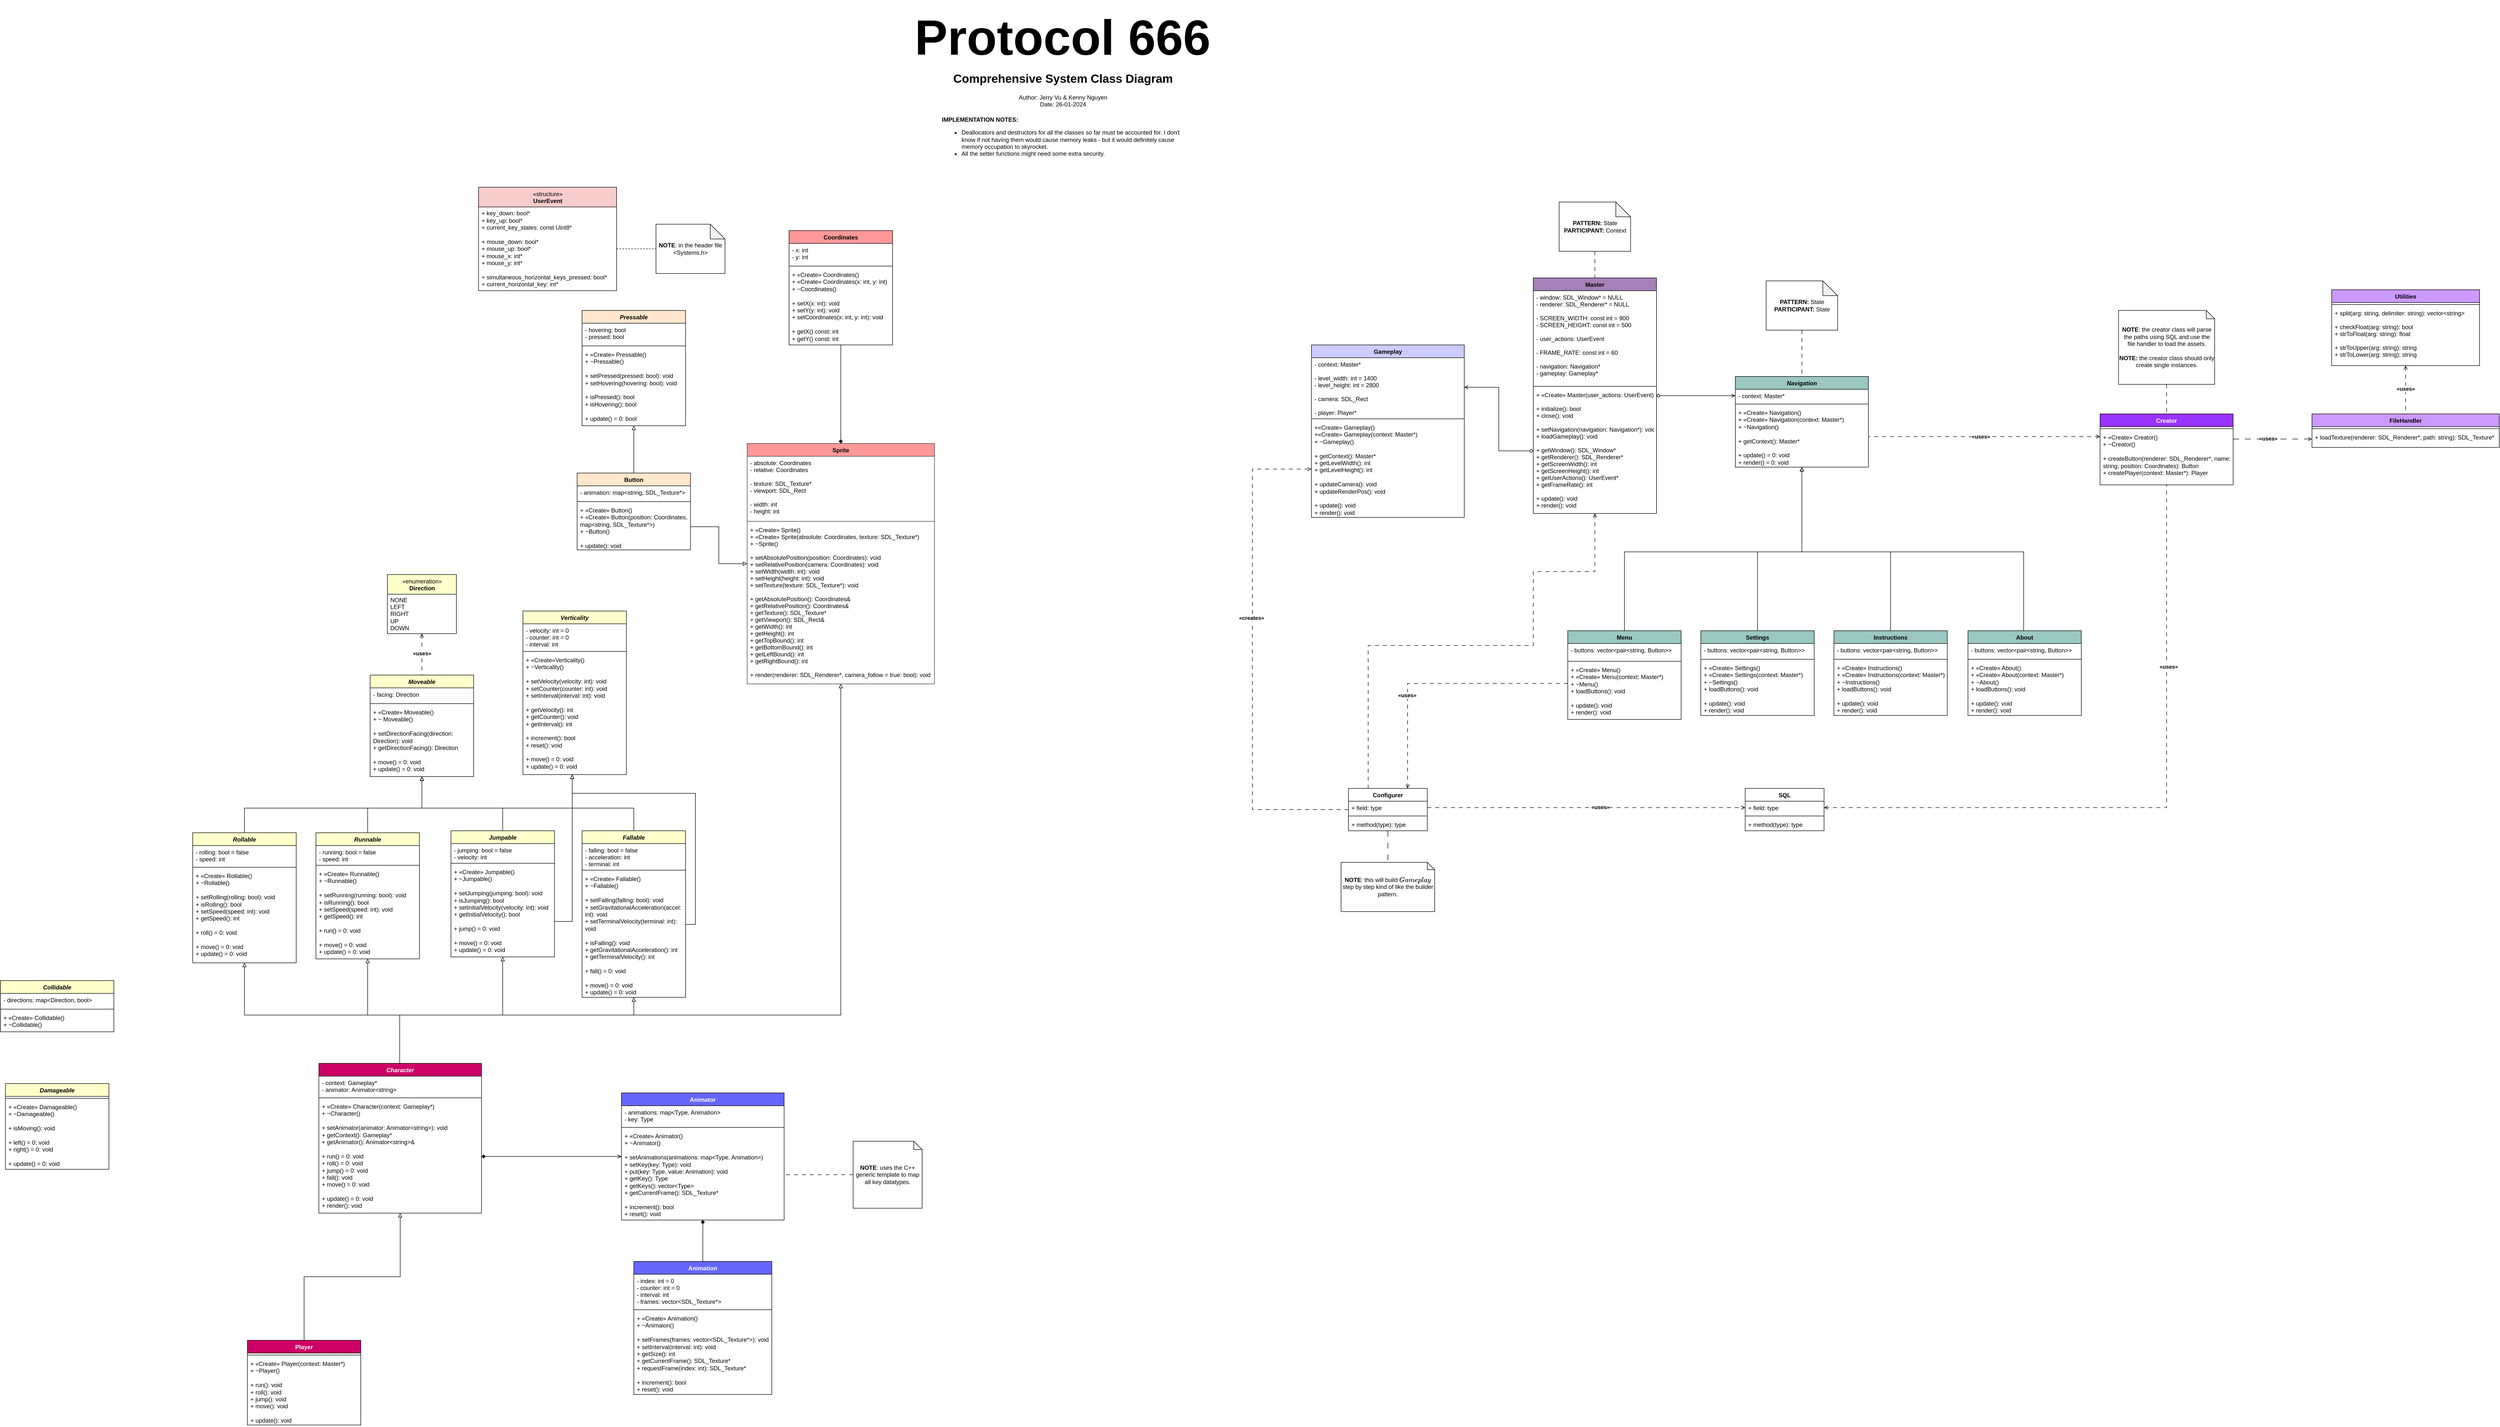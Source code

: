<mxfile version="23.0.2" type="device">
  <diagram id="c8oBW-qjvavsfD2tW6SP" name="Page-1">
    <mxGraphModel dx="749" dy="-358" grid="1" gridSize="10" guides="1" tooltips="1" connect="1" arrows="1" fold="1" page="1" pageScale="1" pageWidth="827" pageHeight="1169" math="0" shadow="0">
      <root>
        <mxCell id="0" />
        <mxCell id="1" parent="0" />
        <mxCell id="xrFbDY1ulE0IEn7EpgWR-56" value="&lt;h1 style=&quot;text-align: center; border-color: var(--border-color);&quot;&gt;Comprehensive System Class Diagram&lt;/h1&gt;&lt;div style=&quot;text-align: center;&quot;&gt;Author: Jerry Vu &amp;amp; Kenny Nguyen&lt;/div&gt;&lt;div style=&quot;text-align: center;&quot;&gt;Date: 26-01-2024&lt;/div&gt;&lt;h1&gt;&lt;div style=&quot;border-color: var(--border-color); font-size: 12px; font-weight: 400;&quot;&gt;&lt;b style=&quot;border-color: var(--border-color); background-color: initial;&quot;&gt;IMPLEMENTATION NOTES:&lt;/b&gt;&lt;br style=&quot;border-color: var(--border-color);&quot;&gt;&lt;/div&gt;&lt;div style=&quot;border-color: var(--border-color); font-size: 12px; font-weight: 400;&quot;&gt;&lt;ul style=&quot;border-color: var(--border-color);&quot;&gt;&lt;li style=&quot;border-color: var(--border-color);&quot;&gt;Deallocators and destructors for all the classes so far must be accounted for. I don&#39;t know if not having them would cause memory leaks - but it would definitely cause memory occupation to skyrocket.&lt;/li&gt;&lt;li style=&quot;border-color: var(--border-color);&quot;&gt;All the setter functions might need some extra security.&lt;/li&gt;&lt;/ul&gt;&lt;/div&gt;&lt;/h1&gt;&lt;div&gt;&lt;b&gt;&lt;/b&gt;&lt;/div&gt;" style="text;html=1;strokeColor=none;fillColor=none;spacing=5;spacingTop=-20;whiteSpace=wrap;overflow=hidden;rounded=0;" parent="1" vertex="1">
          <mxGeometry x="2645" y="1350" width="500" height="240" as="geometry" />
        </mxCell>
        <mxCell id="LEnjLOv2VGJ0EA_hLY6k-12" value="&lt;b style=&quot;&quot;&gt;&lt;font style=&quot;&quot;&gt;&lt;font style=&quot;font-size: 100px;&quot;&gt;Protocol 666&lt;/font&gt;&lt;br&gt;&lt;/font&gt;&lt;/b&gt;" style="text;html=1;strokeColor=none;fillColor=none;align=center;verticalAlign=middle;whiteSpace=wrap;rounded=0;fontSize=100;" parent="1" vertex="1">
          <mxGeometry x="1570" y="1210" width="2650" height="150" as="geometry" />
        </mxCell>
        <mxCell id="gG_1q-ZrrrkLE72A6_ez-22" style="edgeStyle=orthogonalEdgeStyle;rounded=0;orthogonalLoop=1;jettySize=auto;html=1;startArrow=block;startFill=0;endArrow=none;endFill=0;" parent="1" source="lK5_xKgjRE9GB2Mp260N-1" edge="1">
          <mxGeometry relative="1" as="geometry">
            <mxPoint x="1550" y="3386.667" as="targetPoint" />
            <Array as="points">
              <mxPoint x="2445" y="3270" />
              <mxPoint x="1550" y="3270" />
            </Array>
          </mxGeometry>
        </mxCell>
        <mxCell id="lK5_xKgjRE9GB2Mp260N-1" value="Sprite" style="swimlane;fontStyle=1;align=center;verticalAlign=top;childLayout=stackLayout;horizontal=1;startSize=26;horizontalStack=0;resizeParent=1;resizeParentMax=0;resizeLast=0;collapsible=1;marginBottom=0;fillColor=#FF9999;strokeColor=#36393d;" parent="1" vertex="1">
          <mxGeometry x="2255" y="2110" width="380" height="488" as="geometry" />
        </mxCell>
        <mxCell id="lK5_xKgjRE9GB2Mp260N-2" value="- absolute: Coordinates&#xa;- relative: Coordinates&#xa;&#xa;- texture: SDL_Texture*&#xa;- viewport: SDL_Rect&#xa;&#xa;- width: int&#xa;- height: int" style="text;strokeColor=none;fillColor=none;align=left;verticalAlign=top;spacingLeft=4;spacingRight=4;overflow=hidden;rotatable=0;points=[[0,0.5],[1,0.5]];portConstraint=eastwest;" parent="lK5_xKgjRE9GB2Mp260N-1" vertex="1">
          <mxGeometry y="26" width="380" height="128" as="geometry" />
        </mxCell>
        <mxCell id="lK5_xKgjRE9GB2Mp260N-3" value="" style="line;strokeWidth=1;fillColor=none;align=left;verticalAlign=middle;spacingTop=-1;spacingLeft=3;spacingRight=3;rotatable=0;labelPosition=right;points=[];portConstraint=eastwest;strokeColor=inherit;" parent="lK5_xKgjRE9GB2Mp260N-1" vertex="1">
          <mxGeometry y="154" width="380" height="8" as="geometry" />
        </mxCell>
        <mxCell id="lK5_xKgjRE9GB2Mp260N-4" value="+ «Create» Sprite()&#xa;+ «Create» Sprite(absolute: Coordinates, texture: SDL_Texture*)&#xa;+ ~Sprite()&#xa;&#xa;+ setAbsolutePosition(position: Coordinates): void&#xa;+ setRelativePosition(camera: Coordinates): void&#xa;+ setWidth(width: int): void&#xa;+ setHeight(height: int): void&#xa;+ setTexture(texture: SDL_Texture*): void&#xa;&#xa;+ getAbsolutePosition(): Coordinates&amp;&#xa;+ getRelativePosition(): Coordinates&amp;&#xa;+ getTexture(): SDL_Texture*&#xa;+ getViewport(): SDL_Rect&amp;&#xa;+ getWidth(): int&#xa;+ getHeight(): int&#xa;+ getTopBound(): int&#xa;+ getBottomBound(): int&#xa;+ getLeftBound(): int&#xa;+ getRightBound(): int&#xa;&#xa;+ render(renderer: SDL_Renderer*, camera_follow = true: bool): void" style="text;strokeColor=none;fillColor=none;align=left;verticalAlign=top;spacingLeft=4;spacingRight=4;overflow=hidden;rotatable=0;points=[[0,0.5],[1,0.5]];portConstraint=eastwest;" parent="lK5_xKgjRE9GB2Mp260N-1" vertex="1">
          <mxGeometry y="162" width="380" height="326" as="geometry" />
        </mxCell>
        <mxCell id="lK5_xKgjRE9GB2Mp260N-59" style="edgeStyle=orthogonalEdgeStyle;rounded=0;orthogonalLoop=1;jettySize=auto;html=1;entryX=0;entryY=0.5;entryDx=0;entryDy=0;endArrow=open;endFill=0;startArrow=diamond;startFill=0;" parent="1" source="lK5_xKgjRE9GB2Mp260N-13" target="lK5_xKgjRE9GB2Mp260N-18" edge="1">
          <mxGeometry relative="1" as="geometry" />
        </mxCell>
        <mxCell id="dvZ8j0KGGuC1-cnlvV2g-51" style="edgeStyle=orthogonalEdgeStyle;rounded=0;orthogonalLoop=1;jettySize=auto;html=1;entryX=0.75;entryY=0;entryDx=0;entryDy=0;dashed=1;dashPattern=8 8;endArrow=open;endFill=0;exitX=0;exitY=0.5;exitDx=0;exitDy=0;" parent="1" source="lK5_xKgjRE9GB2Mp260N-25" target="dvZ8j0KGGuC1-cnlvV2g-35" edge="1">
          <mxGeometry relative="1" as="geometry">
            <Array as="points">
              <mxPoint x="3595" y="2597" />
            </Array>
          </mxGeometry>
        </mxCell>
        <mxCell id="dvZ8j0KGGuC1-cnlvV2g-53" value="&lt;b&gt;«uses»&lt;/b&gt;" style="edgeLabel;html=1;align=center;verticalAlign=middle;resizable=0;points=[];" parent="dvZ8j0KGGuC1-cnlvV2g-51" vertex="1" connectable="0">
          <mxGeometry x="0.321" y="-1" relative="1" as="geometry">
            <mxPoint y="-1" as="offset" />
          </mxGeometry>
        </mxCell>
        <mxCell id="dvZ8j0KGGuC1-cnlvV2g-63" style="edgeStyle=orthogonalEdgeStyle;rounded=0;orthogonalLoop=1;jettySize=auto;html=1;entryX=0.25;entryY=0;entryDx=0;entryDy=0;dashed=1;dashPattern=8 8;endArrow=none;endFill=0;startArrow=open;startFill=0;" parent="1" source="lK5_xKgjRE9GB2Mp260N-13" target="dvZ8j0KGGuC1-cnlvV2g-35" edge="1">
          <mxGeometry relative="1" as="geometry">
            <Array as="points">
              <mxPoint x="3975" y="2370" />
              <mxPoint x="3850" y="2370" />
              <mxPoint x="3850" y="2520" />
              <mxPoint x="3515" y="2520" />
            </Array>
          </mxGeometry>
        </mxCell>
        <mxCell id="lK5_xKgjRE9GB2Mp260N-13" value="Master" style="swimlane;fontStyle=1;align=center;verticalAlign=top;childLayout=stackLayout;horizontal=1;startSize=26;horizontalStack=0;resizeParent=1;resizeParentMax=0;resizeLast=0;collapsible=1;marginBottom=0;fillColor=#A680B8;strokeColor=#000000;" parent="1" vertex="1">
          <mxGeometry x="3850" y="1774" width="250" height="478" as="geometry" />
        </mxCell>
        <mxCell id="lK5_xKgjRE9GB2Mp260N-14" value="- window: SDL_Window* = NULL&#xa;- renderer: SDL_Renderer* = NULL&#xa;&#xa;- SCREEN_WIDTH: const int = 900&#xa;- SCREEN_HEIGHT: const int = 500&#xa;&#xa;- user_actions: UserEvent&#xa;&#xa;- FRAME_RATE: const int = 60&#xa;&#xa;- navigation: Navigation*&#xa;- gameplay: Gameplay*&#xa;" style="text;strokeColor=none;fillColor=none;align=left;verticalAlign=top;spacingLeft=4;spacingRight=4;overflow=hidden;rotatable=0;points=[[0,0.5],[1,0.5]];portConstraint=eastwest;" parent="lK5_xKgjRE9GB2Mp260N-13" vertex="1">
          <mxGeometry y="26" width="250" height="190" as="geometry" />
        </mxCell>
        <mxCell id="lK5_xKgjRE9GB2Mp260N-15" value="" style="line;strokeWidth=1;fillColor=none;align=left;verticalAlign=middle;spacingTop=-1;spacingLeft=3;spacingRight=3;rotatable=0;labelPosition=right;points=[];portConstraint=eastwest;strokeColor=inherit;" parent="lK5_xKgjRE9GB2Mp260N-13" vertex="1">
          <mxGeometry y="216" width="250" height="8" as="geometry" />
        </mxCell>
        <mxCell id="lK5_xKgjRE9GB2Mp260N-16" value="+ «Create» Master(user_actions: UserEvent)&#xa;&#xa;+ initialize(): bool&#xa;+ close(): void&#xa;&#xa;+ setNavigation(navigation: Navigation*): void&#xa;+ loadGameplay(): void&#xa;&#xa;+ getWindow(): SDL_Window*&#xa;+ getRenderer(): SDL_Renderer*&#xa;+ getScreenWidth(): int&#xa;+ getScreenHeight(): int&#xa;+ getUserActions(): UserEvent*&#xa;+ getFrameRate(): int&#xa;&#xa;+ update(): void&#xa;+ render(): void" style="text;strokeColor=none;fillColor=none;align=left;verticalAlign=top;spacingLeft=4;spacingRight=4;overflow=hidden;rotatable=0;points=[[0,0.5],[1,0.5]];portConstraint=eastwest;" parent="lK5_xKgjRE9GB2Mp260N-13" vertex="1">
          <mxGeometry y="224" width="250" height="254" as="geometry" />
        </mxCell>
        <mxCell id="lK5_xKgjRE9GB2Mp260N-55" style="edgeStyle=orthogonalEdgeStyle;rounded=0;orthogonalLoop=1;jettySize=auto;html=1;entryX=0.5;entryY=0;entryDx=0;entryDy=0;endArrow=none;endFill=0;startArrow=block;startFill=0;" parent="1" source="lK5_xKgjRE9GB2Mp260N-17" target="lK5_xKgjRE9GB2Mp260N-22" edge="1">
          <mxGeometry relative="1" as="geometry">
            <Array as="points">
              <mxPoint x="4395" y="2330" />
              <mxPoint x="4035" y="2330" />
            </Array>
          </mxGeometry>
        </mxCell>
        <mxCell id="lK5_xKgjRE9GB2Mp260N-56" style="edgeStyle=orthogonalEdgeStyle;rounded=0;orthogonalLoop=1;jettySize=auto;html=1;entryX=0.5;entryY=0;entryDx=0;entryDy=0;endArrow=none;endFill=0;startArrow=block;startFill=0;" parent="1" source="lK5_xKgjRE9GB2Mp260N-17" target="lK5_xKgjRE9GB2Mp260N-26" edge="1">
          <mxGeometry relative="1" as="geometry">
            <Array as="points">
              <mxPoint x="4395" y="2330" />
              <mxPoint x="4305" y="2330" />
            </Array>
          </mxGeometry>
        </mxCell>
        <mxCell id="lK5_xKgjRE9GB2Mp260N-57" style="edgeStyle=orthogonalEdgeStyle;rounded=0;orthogonalLoop=1;jettySize=auto;html=1;entryX=0.5;entryY=0;entryDx=0;entryDy=0;endArrow=none;endFill=0;startArrow=block;startFill=0;" parent="1" source="lK5_xKgjRE9GB2Mp260N-17" target="lK5_xKgjRE9GB2Mp260N-30" edge="1">
          <mxGeometry relative="1" as="geometry">
            <Array as="points">
              <mxPoint x="4395" y="2330" />
              <mxPoint x="4575" y="2330" />
            </Array>
          </mxGeometry>
        </mxCell>
        <mxCell id="lK5_xKgjRE9GB2Mp260N-58" style="edgeStyle=orthogonalEdgeStyle;rounded=0;orthogonalLoop=1;jettySize=auto;html=1;entryX=0.5;entryY=0;entryDx=0;entryDy=0;endArrow=none;endFill=0;startArrow=block;startFill=0;" parent="1" source="lK5_xKgjRE9GB2Mp260N-17" target="lK5_xKgjRE9GB2Mp260N-51" edge="1">
          <mxGeometry relative="1" as="geometry">
            <Array as="points">
              <mxPoint x="4395" y="2330" />
              <mxPoint x="4845" y="2330" />
            </Array>
          </mxGeometry>
        </mxCell>
        <mxCell id="lK5_xKgjRE9GB2Mp260N-17" value="Navigation" style="swimlane;fontStyle=3;align=center;verticalAlign=top;childLayout=stackLayout;horizontal=1;startSize=26;horizontalStack=0;resizeParent=1;resizeParentMax=0;resizeLast=0;collapsible=1;marginBottom=0;labelBackgroundColor=none;fillColor=#9AC7BF;strokeColor=#000000;" parent="1" vertex="1">
          <mxGeometry x="4260" y="1974" width="270" height="184" as="geometry" />
        </mxCell>
        <mxCell id="lK5_xKgjRE9GB2Mp260N-18" value="- context: Master*&#xa;&#xa;" style="text;strokeColor=none;fillColor=none;align=left;verticalAlign=top;spacingLeft=4;spacingRight=4;overflow=hidden;rotatable=0;points=[[0,0.5],[1,0.5]];portConstraint=eastwest;" parent="lK5_xKgjRE9GB2Mp260N-17" vertex="1">
          <mxGeometry y="26" width="270" height="26" as="geometry" />
        </mxCell>
        <mxCell id="lK5_xKgjRE9GB2Mp260N-19" value="" style="line;strokeWidth=1;fillColor=none;align=left;verticalAlign=middle;spacingTop=-1;spacingLeft=3;spacingRight=3;rotatable=0;labelPosition=right;points=[];portConstraint=eastwest;strokeColor=inherit;" parent="lK5_xKgjRE9GB2Mp260N-17" vertex="1">
          <mxGeometry y="52" width="270" height="8" as="geometry" />
        </mxCell>
        <mxCell id="lK5_xKgjRE9GB2Mp260N-20" value="+ «Create» Navigation()&#xa;+ «Create» Navigation(context: Master*)&#xa;+ ~Navigation()&#xa;&#xa;+ getContext(): Master*&#xa;&#xa;+ update() = 0: void&#xa;+ render() = 0: void" style="text;strokeColor=none;fillColor=none;align=left;verticalAlign=top;spacingLeft=4;spacingRight=4;overflow=hidden;rotatable=0;points=[[0,0.5],[1,0.5]];portConstraint=eastwest;whiteSpace=wrap;" parent="lK5_xKgjRE9GB2Mp260N-17" vertex="1">
          <mxGeometry y="60" width="270" height="124" as="geometry" />
        </mxCell>
        <mxCell id="lK5_xKgjRE9GB2Mp260N-22" value="Menu" style="swimlane;fontStyle=1;align=center;verticalAlign=top;childLayout=stackLayout;horizontal=1;startSize=26;horizontalStack=0;resizeParent=1;resizeParentMax=0;resizeLast=0;collapsible=1;marginBottom=0;labelBackgroundColor=none;fillColor=#9AC7BF;strokeColor=#000000;" parent="1" vertex="1">
          <mxGeometry x="3920" y="2490" width="230" height="180" as="geometry" />
        </mxCell>
        <mxCell id="lK5_xKgjRE9GB2Mp260N-23" value="- buttons: vector&lt;pair&lt;string, Button&gt;&gt;" style="text;strokeColor=none;fillColor=none;align=left;verticalAlign=top;spacingLeft=4;spacingRight=4;overflow=hidden;rotatable=0;points=[[0,0.5],[1,0.5]];portConstraint=eastwest;" parent="lK5_xKgjRE9GB2Mp260N-22" vertex="1">
          <mxGeometry y="26" width="230" height="32" as="geometry" />
        </mxCell>
        <mxCell id="lK5_xKgjRE9GB2Mp260N-24" value="" style="line;strokeWidth=1;fillColor=none;align=left;verticalAlign=middle;spacingTop=-1;spacingLeft=3;spacingRight=3;rotatable=0;labelPosition=right;points=[];portConstraint=eastwest;strokeColor=inherit;" parent="lK5_xKgjRE9GB2Mp260N-22" vertex="1">
          <mxGeometry y="58" width="230" height="8" as="geometry" />
        </mxCell>
        <mxCell id="lK5_xKgjRE9GB2Mp260N-25" value="+ «Create» Menu()&#xa;+ «Create» Menu(context: Master*)&#xa;+ ~Menu()&#xa;+ loadButtons(): void&#xa;&#xa;+ update(): void&#xa;+ render(): void" style="text;strokeColor=none;fillColor=none;align=left;verticalAlign=top;spacingLeft=4;spacingRight=4;overflow=hidden;rotatable=0;points=[[0,0.5],[1,0.5]];portConstraint=eastwest;whiteSpace=wrap;" parent="lK5_xKgjRE9GB2Mp260N-22" vertex="1">
          <mxGeometry y="66" width="230" height="114" as="geometry" />
        </mxCell>
        <mxCell id="lK5_xKgjRE9GB2Mp260N-26" value="Settings" style="swimlane;fontStyle=1;align=center;verticalAlign=top;childLayout=stackLayout;horizontal=1;startSize=26;horizontalStack=0;resizeParent=1;resizeParentMax=0;resizeLast=0;collapsible=1;marginBottom=0;labelBackgroundColor=none;fillColor=#9AC7BF;strokeColor=#000000;" parent="1" vertex="1">
          <mxGeometry x="4190" y="2490" width="230" height="172" as="geometry" />
        </mxCell>
        <mxCell id="lK5_xKgjRE9GB2Mp260N-27" value="- buttons: vector&lt;pair&lt;string, Button&gt;&gt;" style="text;strokeColor=none;fillColor=none;align=left;verticalAlign=top;spacingLeft=4;spacingRight=4;overflow=hidden;rotatable=0;points=[[0,0.5],[1,0.5]];portConstraint=eastwest;" parent="lK5_xKgjRE9GB2Mp260N-26" vertex="1">
          <mxGeometry y="26" width="230" height="28" as="geometry" />
        </mxCell>
        <mxCell id="lK5_xKgjRE9GB2Mp260N-28" value="" style="line;strokeWidth=1;fillColor=none;align=left;verticalAlign=middle;spacingTop=-1;spacingLeft=3;spacingRight=3;rotatable=0;labelPosition=right;points=[];portConstraint=eastwest;strokeColor=inherit;" parent="lK5_xKgjRE9GB2Mp260N-26" vertex="1">
          <mxGeometry y="54" width="230" height="8" as="geometry" />
        </mxCell>
        <mxCell id="lK5_xKgjRE9GB2Mp260N-29" value="+ «Create» Settings()&#xa;+ «Create» Settings(context: Master*)&#xa;+ ~Settings()&#xa;+ loadButtons(): void&#xa;&#xa;+ update(): void&#xa;+ render(): void" style="text;strokeColor=none;fillColor=none;align=left;verticalAlign=top;spacingLeft=4;spacingRight=4;overflow=hidden;rotatable=0;points=[[0,0.5],[1,0.5]];portConstraint=eastwest;whiteSpace=wrap;fontStyle=0" parent="lK5_xKgjRE9GB2Mp260N-26" vertex="1">
          <mxGeometry y="62" width="230" height="110" as="geometry" />
        </mxCell>
        <mxCell id="lK5_xKgjRE9GB2Mp260N-30" value="Instructions" style="swimlane;fontStyle=1;align=center;verticalAlign=top;childLayout=stackLayout;horizontal=1;startSize=26;horizontalStack=0;resizeParent=1;resizeParentMax=0;resizeLast=0;collapsible=1;marginBottom=0;labelBackgroundColor=none;fillColor=#9AC7BF;strokeColor=#000000;" parent="1" vertex="1">
          <mxGeometry x="4460" y="2490" width="230" height="172" as="geometry" />
        </mxCell>
        <mxCell id="lK5_xKgjRE9GB2Mp260N-31" value="- buttons: vector&lt;pair&lt;string, Button&gt;&gt;" style="text;strokeColor=none;fillColor=none;align=left;verticalAlign=top;spacingLeft=4;spacingRight=4;overflow=hidden;rotatable=0;points=[[0,0.5],[1,0.5]];portConstraint=eastwest;" parent="lK5_xKgjRE9GB2Mp260N-30" vertex="1">
          <mxGeometry y="26" width="230" height="28" as="geometry" />
        </mxCell>
        <mxCell id="lK5_xKgjRE9GB2Mp260N-32" value="" style="line;strokeWidth=1;fillColor=none;align=left;verticalAlign=middle;spacingTop=-1;spacingLeft=3;spacingRight=3;rotatable=0;labelPosition=right;points=[];portConstraint=eastwest;strokeColor=inherit;" parent="lK5_xKgjRE9GB2Mp260N-30" vertex="1">
          <mxGeometry y="54" width="230" height="8" as="geometry" />
        </mxCell>
        <mxCell id="lK5_xKgjRE9GB2Mp260N-33" value="+ «Create» Instructions()&#xa;+ «Create» Instructions(context: Master*)&#xa;+ ~Instructions()&#xa;+ loadButtons(): void&#xa;&#xa;+ update(): void&#xa;+ render(): void" style="text;strokeColor=none;fillColor=none;align=left;verticalAlign=top;spacingLeft=4;spacingRight=4;overflow=hidden;rotatable=0;points=[[0,0.5],[1,0.5]];portConstraint=eastwest;whiteSpace=wrap;" parent="lK5_xKgjRE9GB2Mp260N-30" vertex="1">
          <mxGeometry y="62" width="230" height="110" as="geometry" />
        </mxCell>
        <mxCell id="lK5_xKgjRE9GB2Mp260N-40" value="FileHandler" style="swimlane;fontStyle=1;align=center;verticalAlign=top;childLayout=stackLayout;horizontal=1;startSize=26;horizontalStack=0;resizeParent=1;resizeParentMax=0;resizeLast=0;collapsible=1;marginBottom=0;whiteSpace=wrap;fillColor=#CC99FF;strokeColor=#000000;" parent="1" vertex="1">
          <mxGeometry x="5430" y="2050" width="380" height="68" as="geometry" />
        </mxCell>
        <mxCell id="lK5_xKgjRE9GB2Mp260N-41" value="" style="line;strokeWidth=1;fillColor=none;align=left;verticalAlign=middle;spacingTop=-1;spacingLeft=3;spacingRight=3;rotatable=0;labelPosition=right;points=[];portConstraint=eastwest;strokeColor=inherit;" parent="lK5_xKgjRE9GB2Mp260N-40" vertex="1">
          <mxGeometry y="26" width="380" height="8" as="geometry" />
        </mxCell>
        <mxCell id="lK5_xKgjRE9GB2Mp260N-42" value="+ loadTexture(renderer: SDL_Renderer*, path: string): SDL_Texture*" style="text;strokeColor=none;fillColor=none;align=left;verticalAlign=top;spacingLeft=4;spacingRight=4;overflow=hidden;rotatable=0;points=[[0,0.5],[1,0.5]];portConstraint=eastwest;whiteSpace=wrap;" parent="lK5_xKgjRE9GB2Mp260N-40" vertex="1">
          <mxGeometry y="34" width="380" height="34" as="geometry" />
        </mxCell>
        <mxCell id="lK5_xKgjRE9GB2Mp260N-43" style="edgeStyle=orthogonalEdgeStyle;rounded=0;orthogonalLoop=1;jettySize=auto;html=1;entryX=0.5;entryY=0;entryDx=0;entryDy=0;endArrow=none;endFill=0;dashed=1;dashPattern=8 8;startArrow=open;startFill=0;" parent="1" source="lK5_xKgjRE9GB2Mp260N-45" target="lK5_xKgjRE9GB2Mp260N-40" edge="1">
          <mxGeometry relative="1" as="geometry" />
        </mxCell>
        <mxCell id="lK5_xKgjRE9GB2Mp260N-44" value="&lt;b style=&quot;border-color: var(--border-color);&quot;&gt;«uses»&lt;/b&gt;" style="edgeLabel;html=1;align=center;verticalAlign=middle;resizable=0;points=[];" parent="lK5_xKgjRE9GB2Mp260N-43" vertex="1" connectable="0">
          <mxGeometry x="-0.076" relative="1" as="geometry">
            <mxPoint y="1" as="offset" />
          </mxGeometry>
        </mxCell>
        <mxCell id="lK5_xKgjRE9GB2Mp260N-45" value="Utilities" style="swimlane;fontStyle=1;align=center;verticalAlign=top;childLayout=stackLayout;horizontal=1;startSize=26;horizontalStack=0;resizeParent=1;resizeParentMax=0;resizeLast=0;collapsible=1;marginBottom=0;fillColor=#CC99FF;strokeColor=#000000;" parent="1" vertex="1">
          <mxGeometry x="5470" y="1798" width="300" height="154" as="geometry" />
        </mxCell>
        <mxCell id="lK5_xKgjRE9GB2Mp260N-46" value="" style="line;strokeWidth=1;fillColor=#FF0000;align=left;verticalAlign=middle;spacingTop=-1;spacingLeft=3;spacingRight=3;rotatable=0;labelPosition=right;points=[];portConstraint=eastwest;strokeColor=inherit;" parent="lK5_xKgjRE9GB2Mp260N-45" vertex="1">
          <mxGeometry y="26" width="300" height="8" as="geometry" />
        </mxCell>
        <mxCell id="lK5_xKgjRE9GB2Mp260N-47" value="+ split(arg: string, delimiter: string): vector&lt;string&gt; &#xa;&#xa;+ checkFloat(arg: string): bool&#xa;+ strToFloat(arg: string): float&#xa;&#xa;+ strToUpper(arg: string): string&#xa;+ strToLower(arg: string): string" style="text;strokeColor=none;fillColor=none;align=left;verticalAlign=top;spacingLeft=4;spacingRight=4;overflow=hidden;rotatable=0;points=[[0,0.5],[1,0.5]];portConstraint=eastwest;" parent="lK5_xKgjRE9GB2Mp260N-45" vertex="1">
          <mxGeometry y="34" width="300" height="120" as="geometry" />
        </mxCell>
        <mxCell id="lK5_xKgjRE9GB2Mp260N-51" value="About" style="swimlane;fontStyle=1;align=center;verticalAlign=top;childLayout=stackLayout;horizontal=1;startSize=26;horizontalStack=0;resizeParent=1;resizeParentMax=0;resizeLast=0;collapsible=1;marginBottom=0;labelBackgroundColor=none;fillColor=#9AC7BF;strokeColor=#000000;" parent="1" vertex="1">
          <mxGeometry x="4732" y="2490" width="230" height="172" as="geometry" />
        </mxCell>
        <mxCell id="lK5_xKgjRE9GB2Mp260N-52" value="- buttons: vector&lt;pair&lt;string, Button&gt;&gt;" style="text;strokeColor=none;fillColor=none;align=left;verticalAlign=top;spacingLeft=4;spacingRight=4;overflow=hidden;rotatable=0;points=[[0,0.5],[1,0.5]];portConstraint=eastwest;" parent="lK5_xKgjRE9GB2Mp260N-51" vertex="1">
          <mxGeometry y="26" width="230" height="28" as="geometry" />
        </mxCell>
        <mxCell id="lK5_xKgjRE9GB2Mp260N-53" value="" style="line;strokeWidth=1;fillColor=none;align=left;verticalAlign=middle;spacingTop=-1;spacingLeft=3;spacingRight=3;rotatable=0;labelPosition=right;points=[];portConstraint=eastwest;strokeColor=inherit;" parent="lK5_xKgjRE9GB2Mp260N-51" vertex="1">
          <mxGeometry y="54" width="230" height="8" as="geometry" />
        </mxCell>
        <mxCell id="lK5_xKgjRE9GB2Mp260N-54" value="+ «Create» About()&#xa;+ «Create» About(context: Master*)&#xa;+ ~About()&#xa;+ loadButtons(): void&#xa;&#xa;+ update(): void&#xa;+ render(): void" style="text;strokeColor=none;fillColor=none;align=left;verticalAlign=top;spacingLeft=4;spacingRight=4;overflow=hidden;rotatable=0;points=[[0,0.5],[1,0.5]];portConstraint=eastwest;whiteSpace=wrap;" parent="lK5_xKgjRE9GB2Mp260N-51" vertex="1">
          <mxGeometry y="62" width="230" height="110" as="geometry" />
        </mxCell>
        <mxCell id="lK5_xKgjRE9GB2Mp260N-61" style="edgeStyle=orthogonalEdgeStyle;rounded=0;orthogonalLoop=1;jettySize=auto;html=1;entryX=0.5;entryY=0;entryDx=0;entryDy=0;endArrow=none;endFill=0;dashed=1;dashPattern=8 8;" parent="1" source="lK5_xKgjRE9GB2Mp260N-60" target="lK5_xKgjRE9GB2Mp260N-13" edge="1">
          <mxGeometry relative="1" as="geometry" />
        </mxCell>
        <mxCell id="lK5_xKgjRE9GB2Mp260N-60" value="&lt;b&gt;PATTERN: &lt;/b&gt;State&lt;br&gt;&lt;b&gt;PARTICIPANT:&lt;/b&gt;&amp;nbsp;Context" style="shape=note;whiteSpace=wrap;html=1;backgroundOutline=1;darkOpacity=0.05;" parent="1" vertex="1">
          <mxGeometry x="3902.5" y="1620" width="145" height="100" as="geometry" />
        </mxCell>
        <mxCell id="lK5_xKgjRE9GB2Mp260N-63" style="edgeStyle=orthogonalEdgeStyle;rounded=0;orthogonalLoop=1;jettySize=auto;html=1;entryX=0.5;entryY=0;entryDx=0;entryDy=0;dashed=1;startArrow=none;startFill=0;endArrow=none;endFill=0;dashPattern=8 8;" parent="1" source="lK5_xKgjRE9GB2Mp260N-62" target="lK5_xKgjRE9GB2Mp260N-17" edge="1">
          <mxGeometry relative="1" as="geometry" />
        </mxCell>
        <mxCell id="lK5_xKgjRE9GB2Mp260N-62" value="&lt;b&gt;PATTERN: &lt;/b&gt;State&lt;br&gt;&lt;b&gt;PARTICIPANT:&lt;/b&gt;&amp;nbsp;State" style="shape=note;whiteSpace=wrap;html=1;backgroundOutline=1;darkOpacity=0.05;" parent="1" vertex="1">
          <mxGeometry x="4322.5" y="1780" width="145" height="100" as="geometry" />
        </mxCell>
        <mxCell id="lK5_xKgjRE9GB2Mp260N-64" value="Button" style="swimlane;fontStyle=1;align=center;verticalAlign=top;childLayout=stackLayout;horizontal=1;startSize=26;horizontalStack=0;resizeParent=1;resizeParentMax=0;resizeLast=0;collapsible=1;marginBottom=0;fillColor=#ffe6cc;strokeColor=#000000;" parent="1" vertex="1">
          <mxGeometry x="1910" y="2170" width="230" height="156" as="geometry" />
        </mxCell>
        <mxCell id="C1WmZB4Dg7BfiNLQHetr-9" value="- animation: map&lt;string, SDL_Texture*&gt;" style="text;strokeColor=none;fillColor=none;align=left;verticalAlign=top;spacingLeft=4;spacingRight=4;overflow=hidden;rotatable=0;points=[[0,0.5],[1,0.5]];portConstraint=eastwest;" parent="lK5_xKgjRE9GB2Mp260N-64" vertex="1">
          <mxGeometry y="26" width="230" height="28" as="geometry" />
        </mxCell>
        <mxCell id="lK5_xKgjRE9GB2Mp260N-66" value="" style="line;strokeWidth=1;fillColor=none;align=left;verticalAlign=middle;spacingTop=-1;spacingLeft=3;spacingRight=3;rotatable=0;labelPosition=right;points=[];portConstraint=eastwest;strokeColor=inherit;" parent="lK5_xKgjRE9GB2Mp260N-64" vertex="1">
          <mxGeometry y="54" width="230" height="8" as="geometry" />
        </mxCell>
        <mxCell id="lK5_xKgjRE9GB2Mp260N-67" value="+ «Create» Button()&#xa;+ «Create» Button(position: Coordinates, map&lt;string, SDL_Texture*&gt;)&#xa;+ ~Button()&#xa;&#xa;+ update(): void" style="text;strokeColor=none;fillColor=none;align=left;verticalAlign=top;spacingLeft=4;spacingRight=4;overflow=hidden;rotatable=0;points=[[0,0.5],[1,0.5]];portConstraint=eastwest;whiteSpace=wrap;" parent="lK5_xKgjRE9GB2Mp260N-64" vertex="1">
          <mxGeometry y="62" width="230" height="94" as="geometry" />
        </mxCell>
        <mxCell id="_AY9-FzQq3lbOSO8F-0U-1" style="edgeStyle=orthogonalEdgeStyle;rounded=0;orthogonalLoop=1;jettySize=auto;html=1;entryX=0.5;entryY=0;entryDx=0;entryDy=0;endArrow=diamond;endFill=1;" parent="1" source="lK5_xKgjRE9GB2Mp260N-83" target="lK5_xKgjRE9GB2Mp260N-1" edge="1">
          <mxGeometry relative="1" as="geometry">
            <Array as="points">
              <mxPoint x="2445" y="1990" />
              <mxPoint x="2445" y="1990" />
            </Array>
          </mxGeometry>
        </mxCell>
        <mxCell id="lK5_xKgjRE9GB2Mp260N-83" value="Coordinates" style="swimlane;fontStyle=1;align=center;verticalAlign=top;childLayout=stackLayout;horizontal=1;startSize=26;horizontalStack=0;resizeParent=1;resizeParentMax=0;resizeLast=0;collapsible=1;marginBottom=0;whiteSpace=wrap;html=1;fillColor=#FF9999;" parent="1" vertex="1">
          <mxGeometry x="2340" y="1678" width="210" height="232" as="geometry" />
        </mxCell>
        <mxCell id="lK5_xKgjRE9GB2Mp260N-84" value="- x: int&lt;br&gt;- y: int" style="text;strokeColor=none;fillColor=none;align=left;verticalAlign=top;spacingLeft=4;spacingRight=4;overflow=hidden;rotatable=0;points=[[0,0.5],[1,0.5]];portConstraint=eastwest;whiteSpace=wrap;html=1;" parent="lK5_xKgjRE9GB2Mp260N-83" vertex="1">
          <mxGeometry y="26" width="210" height="42" as="geometry" />
        </mxCell>
        <mxCell id="lK5_xKgjRE9GB2Mp260N-85" value="" style="line;strokeWidth=1;fillColor=none;align=left;verticalAlign=middle;spacingTop=-1;spacingLeft=3;spacingRight=3;rotatable=0;labelPosition=right;points=[];portConstraint=eastwest;strokeColor=inherit;" parent="lK5_xKgjRE9GB2Mp260N-83" vertex="1">
          <mxGeometry y="68" width="210" height="8" as="geometry" />
        </mxCell>
        <mxCell id="lK5_xKgjRE9GB2Mp260N-86" value="+ «Create» Coordinates()&lt;br&gt;+ «Create» Coordinates(x: int, y: int)&lt;br&gt;+ ~Coordinates()&lt;br&gt;&lt;br&gt;+ setX(x: int): void&lt;br style=&quot;border-color: var(--border-color); padding: 0px; margin: 0px;&quot;&gt;&lt;span style=&quot;&quot;&gt;+ setY(y: int): void&lt;br&gt;+ setCoordinates(x: int, y: int): void&lt;br&gt;&lt;br&gt;+ getX() const: int&lt;br&gt;+ getY() const: int&lt;br&gt;&lt;/span&gt;" style="text;strokeColor=none;fillColor=none;align=left;verticalAlign=top;spacingLeft=4;spacingRight=4;overflow=hidden;rotatable=0;points=[[0,0.5],[1,0.5]];portConstraint=eastwest;whiteSpace=wrap;html=1;" parent="lK5_xKgjRE9GB2Mp260N-83" vertex="1">
          <mxGeometry y="76" width="210" height="156" as="geometry" />
        </mxCell>
        <mxCell id="Dk0H0Q_OAPK1m_jXlM7M-1" style="edgeStyle=orthogonalEdgeStyle;rounded=0;orthogonalLoop=1;jettySize=auto;html=1;exitX=1;exitY=0.5;exitDx=0;exitDy=0;endArrow=block;endFill=0;" parent="1" source="lK5_xKgjRE9GB2Mp260N-67" target="lK5_xKgjRE9GB2Mp260N-1" edge="1">
          <mxGeometry relative="1" as="geometry" />
        </mxCell>
        <mxCell id="Dk0H0Q_OAPK1m_jXlM7M-6" style="edgeStyle=orthogonalEdgeStyle;rounded=0;orthogonalLoop=1;jettySize=auto;html=1;entryX=0.5;entryY=0;entryDx=0;entryDy=0;endArrow=none;endFill=0;startArrow=block;startFill=0;" parent="1" source="Dk0H0Q_OAPK1m_jXlM7M-2" target="lK5_xKgjRE9GB2Mp260N-64" edge="1">
          <mxGeometry relative="1" as="geometry" />
        </mxCell>
        <mxCell id="Dk0H0Q_OAPK1m_jXlM7M-2" value="Pressable" style="swimlane;fontStyle=3;align=center;verticalAlign=top;childLayout=stackLayout;horizontal=1;startSize=26;horizontalStack=0;resizeParent=1;resizeParentMax=0;resizeLast=0;collapsible=1;marginBottom=0;fillColor=#ffe6cc;strokeColor=#000000;" parent="1" vertex="1">
          <mxGeometry x="1920" y="1840" width="210" height="234" as="geometry" />
        </mxCell>
        <mxCell id="Dk0H0Q_OAPK1m_jXlM7M-3" value="- hovering: bool&#xa;- pressed: bool" style="text;strokeColor=none;fillColor=none;align=left;verticalAlign=top;spacingLeft=4;spacingRight=4;overflow=hidden;rotatable=0;points=[[0,0.5],[1,0.5]];portConstraint=eastwest;" parent="Dk0H0Q_OAPK1m_jXlM7M-2" vertex="1">
          <mxGeometry y="26" width="210" height="42" as="geometry" />
        </mxCell>
        <mxCell id="Dk0H0Q_OAPK1m_jXlM7M-4" value="" style="line;strokeWidth=1;fillColor=none;align=left;verticalAlign=middle;spacingTop=-1;spacingLeft=3;spacingRight=3;rotatable=0;labelPosition=right;points=[];portConstraint=eastwest;strokeColor=inherit;" parent="Dk0H0Q_OAPK1m_jXlM7M-2" vertex="1">
          <mxGeometry y="68" width="210" height="8" as="geometry" />
        </mxCell>
        <mxCell id="Dk0H0Q_OAPK1m_jXlM7M-5" value="+ «Create» Pressable()&#xa;+ ~Pressable()&#xa;&#xa;+ setPressed(pressed: bool): void&#xa;+ setHovering(hovering: bool): void&#xa;&#xa;+ isPressed(): bool&#xa;+ isHovering(): bool&#xa;&#xa;+ update() = 0: bool" style="text;strokeColor=none;fillColor=none;align=left;verticalAlign=top;spacingLeft=4;spacingRight=4;overflow=hidden;rotatable=0;points=[[0,0.5],[1,0.5]];portConstraint=eastwest;whiteSpace=wrap;" parent="Dk0H0Q_OAPK1m_jXlM7M-2" vertex="1">
          <mxGeometry y="76" width="210" height="158" as="geometry" />
        </mxCell>
        <mxCell id="C1WmZB4Dg7BfiNLQHetr-1" value="Animation" style="swimlane;fontStyle=1;align=center;verticalAlign=top;childLayout=stackLayout;horizontal=1;startSize=26;horizontalStack=0;resizeParent=1;resizeParentMax=0;resizeLast=0;collapsible=1;marginBottom=0;fillColor=#6666FF;strokeColor=#000000;fontColor=#FFFFFF;" parent="1" vertex="1">
          <mxGeometry x="2025" y="3770" width="280" height="270" as="geometry" />
        </mxCell>
        <mxCell id="C1WmZB4Dg7BfiNLQHetr-2" value="- index: int = 0&#xa;- counter: int = 0&#xa;- interval: int&#xa;- frames: vector&lt;SDL_Texture*&gt; " style="text;strokeColor=none;fillColor=none;align=left;verticalAlign=top;spacingLeft=4;spacingRight=4;overflow=hidden;rotatable=0;points=[[0,0.5],[1,0.5]];portConstraint=eastwest;" parent="C1WmZB4Dg7BfiNLQHetr-1" vertex="1">
          <mxGeometry y="26" width="280" height="68" as="geometry" />
        </mxCell>
        <mxCell id="C1WmZB4Dg7BfiNLQHetr-3" value="" style="line;strokeWidth=1;fillColor=none;align=left;verticalAlign=middle;spacingTop=-1;spacingLeft=3;spacingRight=3;rotatable=0;labelPosition=right;points=[];portConstraint=eastwest;strokeColor=inherit;" parent="C1WmZB4Dg7BfiNLQHetr-1" vertex="1">
          <mxGeometry y="94" width="280" height="8" as="geometry" />
        </mxCell>
        <mxCell id="C1WmZB4Dg7BfiNLQHetr-4" value="+ «Create» Animation()&#xa;+ ~Animaion()&#xa;&#xa;+ setFrames(frames: vector&lt;SDL_Texture*&gt;): void&#xa;+ setInterval(interval: int): void&#xa;+ getSize(): int&#xa;+ getCurrentFrame(): SDL_Texture*&#xa;+ requestFrame(index: int): SDL_Texture*&#xa;&#xa;+ increment(): bool&#xa;+ reset(): void" style="text;strokeColor=none;fillColor=none;align=left;verticalAlign=top;spacingLeft=4;spacingRight=4;overflow=hidden;rotatable=0;points=[[0,0.5],[1,0.5]];portConstraint=eastwest;whiteSpace=wrap;" parent="C1WmZB4Dg7BfiNLQHetr-1" vertex="1">
          <mxGeometry y="102" width="280" height="168" as="geometry" />
        </mxCell>
        <mxCell id="C1WmZB4Dg7BfiNLQHetr-14" style="edgeStyle=orthogonalEdgeStyle;rounded=0;orthogonalLoop=1;jettySize=auto;html=1;entryX=1;entryY=0.5;entryDx=0;entryDy=0;endArrow=none;endFill=0;startArrow=open;startFill=0;dashed=1;dashPattern=8 8;" parent="1" source="C1WmZB4Dg7BfiNLQHetr-10" target="lK5_xKgjRE9GB2Mp260N-20" edge="1">
          <mxGeometry relative="1" as="geometry">
            <Array as="points">
              <mxPoint x="4880" y="2096" />
              <mxPoint x="4880" y="2096" />
            </Array>
          </mxGeometry>
        </mxCell>
        <mxCell id="C1WmZB4Dg7BfiNLQHetr-16" value="&lt;b style=&quot;border-color: var(--border-color);&quot;&gt;«uses»&lt;/b&gt;" style="edgeLabel;html=1;align=center;verticalAlign=middle;resizable=0;points=[];" parent="C1WmZB4Dg7BfiNLQHetr-14" vertex="1" connectable="0">
          <mxGeometry x="0.028" relative="1" as="geometry">
            <mxPoint x="-1" as="offset" />
          </mxGeometry>
        </mxCell>
        <mxCell id="C1WmZB4Dg7BfiNLQHetr-15" style="edgeStyle=orthogonalEdgeStyle;rounded=0;orthogonalLoop=1;jettySize=auto;html=1;dashed=1;dashPattern=12 12;endArrow=open;endFill=0;entryX=0;entryY=0.75;entryDx=0;entryDy=0;" parent="1" source="C1WmZB4Dg7BfiNLQHetr-10" target="lK5_xKgjRE9GB2Mp260N-40" edge="1">
          <mxGeometry relative="1" as="geometry">
            <Array as="points">
              <mxPoint x="5200" y="2100" />
              <mxPoint x="5370" y="2101" />
            </Array>
            <mxPoint x="5320" y="2010" as="targetPoint" />
          </mxGeometry>
        </mxCell>
        <mxCell id="C1WmZB4Dg7BfiNLQHetr-17" value="&lt;b style=&quot;border-color: var(--border-color);&quot;&gt;«uses»&lt;/b&gt;" style="edgeLabel;html=1;align=center;verticalAlign=middle;resizable=0;points=[];" parent="C1WmZB4Dg7BfiNLQHetr-15" vertex="1" connectable="0">
          <mxGeometry x="-0.118" y="2" relative="1" as="geometry">
            <mxPoint y="1" as="offset" />
          </mxGeometry>
        </mxCell>
        <mxCell id="C1WmZB4Dg7BfiNLQHetr-10" value="Creator" style="swimlane;fontStyle=1;align=center;verticalAlign=top;childLayout=stackLayout;horizontal=1;startSize=26;horizontalStack=0;resizeParent=1;resizeParentMax=0;resizeLast=0;collapsible=1;marginBottom=0;fillColor=#9933FF;strokeColor=#000000;fontColor=#FFFFFF;" parent="1" vertex="1">
          <mxGeometry x="5000" y="2050" width="270" height="144" as="geometry" />
        </mxCell>
        <mxCell id="C1WmZB4Dg7BfiNLQHetr-12" value="" style="line;strokeWidth=1;fillColor=none;align=left;verticalAlign=middle;spacingTop=-1;spacingLeft=3;spacingRight=3;rotatable=0;labelPosition=right;points=[];portConstraint=eastwest;strokeColor=inherit;" parent="C1WmZB4Dg7BfiNLQHetr-10" vertex="1">
          <mxGeometry y="26" width="270" height="8" as="geometry" />
        </mxCell>
        <mxCell id="C1WmZB4Dg7BfiNLQHetr-13" value="+ «Create» Creator()&#xa;+ ~Creator()&#xa;&#xa;+ createButton(renderer: SDL_Renderer*, name: string, position: Coordinates): Button&#xa;+ createPlayer(context: Master*): Player&#xa;" style="text;strokeColor=none;fillColor=none;align=left;verticalAlign=top;spacingLeft=4;spacingRight=4;overflow=hidden;rotatable=0;points=[[0,0.5],[1,0.5]];portConstraint=eastwest;whiteSpace=wrap;" parent="C1WmZB4Dg7BfiNLQHetr-10" vertex="1">
          <mxGeometry y="34" width="270" height="110" as="geometry" />
        </mxCell>
        <mxCell id="dvZ8j0KGGuC1-cnlvV2g-1" value="«structure»&lt;br&gt;&lt;b&gt;UserEvent&lt;/b&gt;" style="swimlane;fontStyle=0;align=center;verticalAlign=top;childLayout=stackLayout;horizontal=1;startSize=40;horizontalStack=0;resizeParent=1;resizeParentMax=0;resizeLast=0;collapsible=0;marginBottom=0;html=1;fillColor=#f8cecc;strokeColor=#000000;" parent="1" vertex="1">
          <mxGeometry x="1710" y="1590" width="280" height="210" as="geometry" />
        </mxCell>
        <mxCell id="dvZ8j0KGGuC1-cnlvV2g-2" value="+ key_down: bool*&lt;br&gt;+ key_up: bool*&lt;br&gt;+ current_key_states: const Uint8*&lt;br&gt;&lt;br&gt;+ mouse_down: bool*&lt;br&gt;+ mouse_up: bool*&lt;br&gt;+ mouse_x: int*&lt;br&gt;+ mouse_y: int*&lt;br&gt;&lt;br&gt;+ simultaneous_horizontal_keys_pressed: bool*&lt;br&gt;+ current_horizontal_key: int*" style="text;html=1;strokeColor=none;fillColor=none;align=left;verticalAlign=middle;spacingLeft=4;spacingRight=4;overflow=hidden;rotatable=0;points=[[0,0.5],[1,0.5]];portConstraint=eastwest;" parent="dvZ8j0KGGuC1-cnlvV2g-1" vertex="1">
          <mxGeometry y="40" width="280" height="170" as="geometry" />
        </mxCell>
        <mxCell id="dvZ8j0KGGuC1-cnlvV2g-3" value="&lt;b&gt;NOTE&lt;/b&gt;: in the header file &amp;lt;Systems.h&amp;gt;" style="shape=note;whiteSpace=wrap;html=1;backgroundOutline=1;darkOpacity=0.05;" parent="1" vertex="1">
          <mxGeometry x="2070" y="1665" width="140" height="100" as="geometry" />
        </mxCell>
        <mxCell id="dvZ8j0KGGuC1-cnlvV2g-4" style="edgeStyle=orthogonalEdgeStyle;rounded=0;orthogonalLoop=1;jettySize=auto;html=1;entryX=0;entryY=0.5;entryDx=0;entryDy=0;entryPerimeter=0;endArrow=none;endFill=0;dashed=1;" parent="1" source="dvZ8j0KGGuC1-cnlvV2g-2" target="dvZ8j0KGGuC1-cnlvV2g-3" edge="1">
          <mxGeometry relative="1" as="geometry" />
        </mxCell>
        <mxCell id="gG_1q-ZrrrkLE72A6_ez-21" style="edgeStyle=orthogonalEdgeStyle;rounded=0;orthogonalLoop=1;jettySize=auto;html=1;entryX=0.5;entryY=0;entryDx=0;entryDy=0;endArrow=none;endFill=0;startArrow=block;startFill=0;" parent="1" source="dvZ8j0KGGuC1-cnlvV2g-9" target="gG_1q-ZrrrkLE72A6_ez-1" edge="1">
          <mxGeometry relative="1" as="geometry">
            <Array as="points">
              <mxPoint x="1485" y="3270" />
              <mxPoint x="1550" y="3270" />
              <mxPoint x="1550" y="3380" />
            </Array>
          </mxGeometry>
        </mxCell>
        <mxCell id="dvZ8j0KGGuC1-cnlvV2g-9" value="Runnable" style="swimlane;fontStyle=3;align=center;verticalAlign=top;childLayout=stackLayout;horizontal=1;startSize=26;horizontalStack=0;resizeParent=1;resizeParentMax=0;resizeLast=0;collapsible=1;marginBottom=0;fillColor=#FFFFCC;strokeColor=#000000;" parent="1" vertex="1">
          <mxGeometry x="1380" y="2900" width="210" height="256" as="geometry" />
        </mxCell>
        <mxCell id="dvZ8j0KGGuC1-cnlvV2g-10" value="- running: bool = false&#xa;- speed: int" style="text;strokeColor=none;fillColor=none;align=left;verticalAlign=top;spacingLeft=4;spacingRight=4;overflow=hidden;rotatable=0;points=[[0,0.5],[1,0.5]];portConstraint=eastwest;" parent="dvZ8j0KGGuC1-cnlvV2g-9" vertex="1">
          <mxGeometry y="26" width="210" height="36" as="geometry" />
        </mxCell>
        <mxCell id="dvZ8j0KGGuC1-cnlvV2g-11" value="" style="line;strokeWidth=1;fillColor=none;align=left;verticalAlign=middle;spacingTop=-1;spacingLeft=3;spacingRight=3;rotatable=0;labelPosition=right;points=[];portConstraint=eastwest;strokeColor=inherit;" parent="dvZ8j0KGGuC1-cnlvV2g-9" vertex="1">
          <mxGeometry y="62" width="210" height="8" as="geometry" />
        </mxCell>
        <mxCell id="dvZ8j0KGGuC1-cnlvV2g-12" value="+ «Create» Runnable()&#xa;+ ~Runnable()&#xa;&#xa;+ setRunning(running: bool): void&#xa;+ isRunning(): bool&#xa;+ setSpeed(speed: int): void&#xa;+ getSpeed(): int&#xa;&#xa;+ run() = 0: void&#xa;&#xa;+ move() = 0: void&#xa;+ update() = 0: void" style="text;strokeColor=none;fillColor=none;align=left;verticalAlign=top;spacingLeft=4;spacingRight=4;overflow=hidden;rotatable=0;points=[[0,0.5],[1,0.5]];portConstraint=eastwest;whiteSpace=wrap;" parent="dvZ8j0KGGuC1-cnlvV2g-9" vertex="1">
          <mxGeometry y="70" width="210" height="186" as="geometry" />
        </mxCell>
        <mxCell id="dvZ8j0KGGuC1-cnlvV2g-13" value="Collidable" style="swimlane;fontStyle=3;align=center;verticalAlign=top;childLayout=stackLayout;horizontal=1;startSize=26;horizontalStack=0;resizeParent=1;resizeParentMax=0;resizeLast=0;collapsible=1;marginBottom=0;fillColor=#FFFFCC;strokeColor=#000000;fontColor=#000000;" parent="1" vertex="1">
          <mxGeometry x="740" y="3200" width="230" height="104" as="geometry" />
        </mxCell>
        <mxCell id="dvZ8j0KGGuC1-cnlvV2g-14" value="- directions: map&lt;Direction, bool&gt;" style="text;strokeColor=none;fillColor=none;align=left;verticalAlign=top;spacingLeft=4;spacingRight=4;overflow=hidden;rotatable=0;points=[[0,0.5],[1,0.5]];portConstraint=eastwest;" parent="dvZ8j0KGGuC1-cnlvV2g-13" vertex="1">
          <mxGeometry y="26" width="230" height="28" as="geometry" />
        </mxCell>
        <mxCell id="dvZ8j0KGGuC1-cnlvV2g-15" value="" style="line;strokeWidth=1;fillColor=none;align=left;verticalAlign=middle;spacingTop=-1;spacingLeft=3;spacingRight=3;rotatable=0;labelPosition=right;points=[];portConstraint=eastwest;strokeColor=inherit;" parent="dvZ8j0KGGuC1-cnlvV2g-13" vertex="1">
          <mxGeometry y="54" width="230" height="8" as="geometry" />
        </mxCell>
        <mxCell id="dvZ8j0KGGuC1-cnlvV2g-16" value="+ «Create» Collidable()&#xa;+ ~Collidable()&#xa;&#xa;" style="text;strokeColor=none;fillColor=none;align=left;verticalAlign=top;spacingLeft=4;spacingRight=4;overflow=hidden;rotatable=0;points=[[0,0.5],[1,0.5]];portConstraint=eastwest;whiteSpace=wrap;" parent="dvZ8j0KGGuC1-cnlvV2g-13" vertex="1">
          <mxGeometry y="62" width="230" height="42" as="geometry" />
        </mxCell>
        <mxCell id="8iAsTdIbsIGWiMtJhoX2-33" style="edgeStyle=orthogonalEdgeStyle;rounded=0;orthogonalLoop=1;jettySize=auto;html=1;entryX=0.5;entryY=0;entryDx=0;entryDy=0;endArrow=none;endFill=0;dashed=1;dashPattern=8 8;startArrow=open;startFill=0;" parent="1" source="dvZ8j0KGGuC1-cnlvV2g-21" target="8iAsTdIbsIGWiMtJhoX2-14" edge="1">
          <mxGeometry relative="1" as="geometry" />
        </mxCell>
        <mxCell id="8iAsTdIbsIGWiMtJhoX2-35" value="&lt;b style=&quot;border-color: var(--border-color);&quot;&gt;«uses»&lt;/b&gt;" style="edgeLabel;html=1;align=center;verticalAlign=middle;resizable=0;points=[];" parent="8iAsTdIbsIGWiMtJhoX2-33" vertex="1" connectable="0">
          <mxGeometry x="-0.056" relative="1" as="geometry">
            <mxPoint as="offset" />
          </mxGeometry>
        </mxCell>
        <mxCell id="dvZ8j0KGGuC1-cnlvV2g-21" value="«enumeration»&lt;br&gt;&lt;b&gt;Direction&lt;/b&gt;" style="swimlane;fontStyle=0;align=center;verticalAlign=top;childLayout=stackLayout;horizontal=1;startSize=40;horizontalStack=0;resizeParent=1;resizeParentMax=0;resizeLast=0;collapsible=0;marginBottom=0;html=1;fillColor=#FFFFCC;" parent="1" vertex="1">
          <mxGeometry x="1525" y="2376" width="140" height="120" as="geometry" />
        </mxCell>
        <mxCell id="dvZ8j0KGGuC1-cnlvV2g-22" value="NONE&lt;br&gt;LEFT&amp;nbsp;&lt;br&gt;RIGHT&lt;br&gt;UP&lt;br&gt;DOWN" style="text;html=1;strokeColor=none;fillColor=none;align=left;verticalAlign=middle;spacingLeft=4;spacingRight=4;overflow=hidden;rotatable=0;points=[[0,0.5],[1,0.5]];portConstraint=eastwest;" parent="dvZ8j0KGGuC1-cnlvV2g-21" vertex="1">
          <mxGeometry y="40" width="140" height="80" as="geometry" />
        </mxCell>
        <mxCell id="dvZ8j0KGGuC1-cnlvV2g-23" value="Gameplay" style="swimlane;fontStyle=1;align=center;verticalAlign=top;childLayout=stackLayout;horizontal=1;startSize=26;horizontalStack=0;resizeParent=1;resizeParentMax=0;resizeLast=0;collapsible=1;marginBottom=0;fillColor=#CCCCFF;strokeColor=#000000;" parent="1" vertex="1">
          <mxGeometry x="3400" y="1910" width="310" height="350" as="geometry" />
        </mxCell>
        <mxCell id="dvZ8j0KGGuC1-cnlvV2g-24" value="- context: Master*&#xa;&#xa;- level_width: int = 1400&#xa;- level_height: int = 2800&#xa;&#xa;- camera: SDL_Rect&#xa;&#xa;- player: Player*" style="text;strokeColor=none;fillColor=none;align=left;verticalAlign=top;spacingLeft=4;spacingRight=4;overflow=hidden;rotatable=0;points=[[0,0.5],[1,0.5]];portConstraint=eastwest;" parent="dvZ8j0KGGuC1-cnlvV2g-23" vertex="1">
          <mxGeometry y="26" width="310" height="120" as="geometry" />
        </mxCell>
        <mxCell id="dvZ8j0KGGuC1-cnlvV2g-25" value="" style="line;strokeWidth=1;fillColor=none;align=left;verticalAlign=middle;spacingTop=-1;spacingLeft=3;spacingRight=3;rotatable=0;labelPosition=right;points=[];portConstraint=eastwest;strokeColor=inherit;" parent="dvZ8j0KGGuC1-cnlvV2g-23" vertex="1">
          <mxGeometry y="146" width="310" height="8" as="geometry" />
        </mxCell>
        <mxCell id="dvZ8j0KGGuC1-cnlvV2g-26" value="+«Create» Gameplay()&#xa;+«Create» Gameplay(context: Master*)&#xa;+ ~Gameplay()&#xa;&#xa;+ getContext(): Master*&#xa;+ getLevelWidth(): int&#xa;+ getLevelHeight(): int&#xa;&#xa;+ updateCamera(): void&#xa;+ updateRenderPos(): void&#xa;&#xa;+ update(): void&#xa;+ render(): void" style="text;strokeColor=none;fillColor=none;align=left;verticalAlign=top;spacingLeft=4;spacingRight=4;overflow=hidden;rotatable=0;points=[[0,0.5],[1,0.5]];portConstraint=eastwest;whiteSpace=wrap;" parent="dvZ8j0KGGuC1-cnlvV2g-23" vertex="1">
          <mxGeometry y="154" width="310" height="196" as="geometry" />
        </mxCell>
        <mxCell id="dvZ8j0KGGuC1-cnlvV2g-33" style="edgeStyle=orthogonalEdgeStyle;rounded=0;orthogonalLoop=1;jettySize=auto;html=1;entryX=1;entryY=0.5;entryDx=0;entryDy=0;startArrow=diamond;startFill=0;endArrow=open;endFill=0;" parent="1" source="lK5_xKgjRE9GB2Mp260N-16" target="dvZ8j0KGGuC1-cnlvV2g-24" edge="1">
          <mxGeometry relative="1" as="geometry" />
        </mxCell>
        <mxCell id="dvZ8j0KGGuC1-cnlvV2g-52" style="edgeStyle=orthogonalEdgeStyle;rounded=0;orthogonalLoop=1;jettySize=auto;html=1;entryX=0;entryY=0.5;entryDx=0;entryDy=0;dashed=1;dashPattern=8 8;endArrow=open;endFill=0;" parent="1" source="dvZ8j0KGGuC1-cnlvV2g-35" target="dvZ8j0KGGuC1-cnlvV2g-26" edge="1">
          <mxGeometry relative="1" as="geometry">
            <Array as="points">
              <mxPoint x="3280" y="2853" />
              <mxPoint x="3280" y="2162" />
            </Array>
          </mxGeometry>
        </mxCell>
        <mxCell id="dvZ8j0KGGuC1-cnlvV2g-55" value="&lt;b&gt;«creates»&lt;/b&gt;" style="edgeLabel;html=1;align=center;verticalAlign=middle;resizable=0;points=[];" parent="dvZ8j0KGGuC1-cnlvV2g-52" vertex="1" connectable="0">
          <mxGeometry x="0.161" y="2" relative="1" as="geometry">
            <mxPoint as="offset" />
          </mxGeometry>
        </mxCell>
        <mxCell id="dvZ8j0KGGuC1-cnlvV2g-35" value="Configurer" style="swimlane;fontStyle=1;align=center;verticalAlign=top;childLayout=stackLayout;horizontal=1;startSize=26;horizontalStack=0;resizeParent=1;resizeParentMax=0;resizeLast=0;collapsible=1;marginBottom=0;whiteSpace=wrap;html=1;" parent="1" vertex="1">
          <mxGeometry x="3475" y="2810" width="160" height="86" as="geometry" />
        </mxCell>
        <mxCell id="dvZ8j0KGGuC1-cnlvV2g-36" value="+ field: type" style="text;strokeColor=none;fillColor=none;align=left;verticalAlign=top;spacingLeft=4;spacingRight=4;overflow=hidden;rotatable=0;points=[[0,0.5],[1,0.5]];portConstraint=eastwest;whiteSpace=wrap;html=1;" parent="dvZ8j0KGGuC1-cnlvV2g-35" vertex="1">
          <mxGeometry y="26" width="160" height="26" as="geometry" />
        </mxCell>
        <mxCell id="dvZ8j0KGGuC1-cnlvV2g-37" value="" style="line;strokeWidth=1;fillColor=none;align=left;verticalAlign=middle;spacingTop=-1;spacingLeft=3;spacingRight=3;rotatable=0;labelPosition=right;points=[];portConstraint=eastwest;strokeColor=inherit;" parent="dvZ8j0KGGuC1-cnlvV2g-35" vertex="1">
          <mxGeometry y="52" width="160" height="8" as="geometry" />
        </mxCell>
        <mxCell id="dvZ8j0KGGuC1-cnlvV2g-38" value="+ method(type): type" style="text;strokeColor=none;fillColor=none;align=left;verticalAlign=top;spacingLeft=4;spacingRight=4;overflow=hidden;rotatable=0;points=[[0,0.5],[1,0.5]];portConstraint=eastwest;whiteSpace=wrap;html=1;" parent="dvZ8j0KGGuC1-cnlvV2g-35" vertex="1">
          <mxGeometry y="60" width="160" height="26" as="geometry" />
        </mxCell>
        <mxCell id="dvZ8j0KGGuC1-cnlvV2g-39" value="SQL" style="swimlane;fontStyle=1;align=center;verticalAlign=top;childLayout=stackLayout;horizontal=1;startSize=26;horizontalStack=0;resizeParent=1;resizeParentMax=0;resizeLast=0;collapsible=1;marginBottom=0;whiteSpace=wrap;html=1;" parent="1" vertex="1">
          <mxGeometry x="4280" y="2810" width="160" height="86" as="geometry" />
        </mxCell>
        <mxCell id="dvZ8j0KGGuC1-cnlvV2g-40" value="+ field: type" style="text;strokeColor=none;fillColor=none;align=left;verticalAlign=top;spacingLeft=4;spacingRight=4;overflow=hidden;rotatable=0;points=[[0,0.5],[1,0.5]];portConstraint=eastwest;whiteSpace=wrap;html=1;" parent="dvZ8j0KGGuC1-cnlvV2g-39" vertex="1">
          <mxGeometry y="26" width="160" height="26" as="geometry" />
        </mxCell>
        <mxCell id="dvZ8j0KGGuC1-cnlvV2g-41" value="" style="line;strokeWidth=1;fillColor=none;align=left;verticalAlign=middle;spacingTop=-1;spacingLeft=3;spacingRight=3;rotatable=0;labelPosition=right;points=[];portConstraint=eastwest;strokeColor=inherit;" parent="dvZ8j0KGGuC1-cnlvV2g-39" vertex="1">
          <mxGeometry y="52" width="160" height="8" as="geometry" />
        </mxCell>
        <mxCell id="dvZ8j0KGGuC1-cnlvV2g-42" value="+ method(type): type" style="text;strokeColor=none;fillColor=none;align=left;verticalAlign=top;spacingLeft=4;spacingRight=4;overflow=hidden;rotatable=0;points=[[0,0.5],[1,0.5]];portConstraint=eastwest;whiteSpace=wrap;html=1;" parent="dvZ8j0KGGuC1-cnlvV2g-39" vertex="1">
          <mxGeometry y="60" width="160" height="26" as="geometry" />
        </mxCell>
        <mxCell id="dvZ8j0KGGuC1-cnlvV2g-44" style="edgeStyle=orthogonalEdgeStyle;rounded=0;orthogonalLoop=1;jettySize=auto;html=1;entryX=0.5;entryY=1;entryDx=0;entryDy=0;endArrow=none;endFill=0;startArrow=open;startFill=0;dashed=1;dashPattern=8 8;" parent="1" source="dvZ8j0KGGuC1-cnlvV2g-40" target="C1WmZB4Dg7BfiNLQHetr-10" edge="1">
          <mxGeometry relative="1" as="geometry" />
        </mxCell>
        <mxCell id="dvZ8j0KGGuC1-cnlvV2g-54" value="&lt;b style=&quot;border-color: var(--border-color);&quot;&gt;«uses»&lt;/b&gt;" style="edgeLabel;html=1;align=center;verticalAlign=middle;resizable=0;points=[];" parent="dvZ8j0KGGuC1-cnlvV2g-44" vertex="1" connectable="0">
          <mxGeometry x="0.454" y="-4" relative="1" as="geometry">
            <mxPoint as="offset" />
          </mxGeometry>
        </mxCell>
        <mxCell id="dvZ8j0KGGuC1-cnlvV2g-46" style="edgeStyle=orthogonalEdgeStyle;rounded=0;orthogonalLoop=1;jettySize=auto;html=1;entryX=0.5;entryY=0;entryDx=0;entryDy=0;endArrow=none;endFill=0;dashed=1;dashPattern=8 8;" parent="1" source="dvZ8j0KGGuC1-cnlvV2g-45" target="C1WmZB4Dg7BfiNLQHetr-10" edge="1">
          <mxGeometry relative="1" as="geometry" />
        </mxCell>
        <mxCell id="dvZ8j0KGGuC1-cnlvV2g-45" value="&lt;b&gt;NOTE&lt;/b&gt;: the creator class will parse the paths using SQL and use the file handler to load the assets.&lt;br&gt;&lt;br&gt;&lt;b&gt;NOTE:&lt;/b&gt;&amp;nbsp;the creator class should only create single instances." style="shape=note;whiteSpace=wrap;html=1;backgroundOutline=1;darkOpacity=0.05;size=17;" parent="1" vertex="1">
          <mxGeometry x="5037.5" y="1840" width="195" height="150" as="geometry" />
        </mxCell>
        <mxCell id="dvZ8j0KGGuC1-cnlvV2g-48" style="edgeStyle=orthogonalEdgeStyle;rounded=0;orthogonalLoop=1;jettySize=auto;html=1;entryX=0;entryY=0.5;entryDx=0;entryDy=0;dashed=1;dashPattern=8 8;endArrow=open;endFill=0;" parent="1" source="dvZ8j0KGGuC1-cnlvV2g-36" target="dvZ8j0KGGuC1-cnlvV2g-40" edge="1">
          <mxGeometry relative="1" as="geometry" />
        </mxCell>
        <mxCell id="dvZ8j0KGGuC1-cnlvV2g-56" value="&lt;b style=&quot;border-color: var(--border-color);&quot;&gt;«uses»&lt;/b&gt;" style="edgeLabel;html=1;align=center;verticalAlign=middle;resizable=0;points=[];" parent="dvZ8j0KGGuC1-cnlvV2g-48" vertex="1" connectable="0">
          <mxGeometry x="0.088" y="1" relative="1" as="geometry">
            <mxPoint as="offset" />
          </mxGeometry>
        </mxCell>
        <mxCell id="dvZ8j0KGGuC1-cnlvV2g-60" value="&lt;b&gt;NOTE&lt;/b&gt;: this will build `Gameplay` step by step kind of like the builder pattern." style="shape=note;whiteSpace=wrap;html=1;backgroundOutline=1;darkOpacity=0.05;size=15;" parent="1" vertex="1">
          <mxGeometry x="3460" y="2960" width="190" height="100" as="geometry" />
        </mxCell>
        <mxCell id="dvZ8j0KGGuC1-cnlvV2g-61" style="edgeStyle=orthogonalEdgeStyle;rounded=0;orthogonalLoop=1;jettySize=auto;html=1;entryX=0.5;entryY=0;entryDx=0;entryDy=0;entryPerimeter=0;dashed=1;dashPattern=12 12;endArrow=none;endFill=0;" parent="1" source="dvZ8j0KGGuC1-cnlvV2g-35" target="dvZ8j0KGGuC1-cnlvV2g-60" edge="1">
          <mxGeometry relative="1" as="geometry" />
        </mxCell>
        <mxCell id="vH_xGpSIFChQPowCvwGk-2" style="edgeStyle=orthogonalEdgeStyle;rounded=0;orthogonalLoop=1;jettySize=auto;html=1;entryX=0.5;entryY=0;entryDx=0;entryDy=0;endArrow=none;endFill=0;startArrow=block;startFill=0;" parent="1" source="8iAsTdIbsIGWiMtJhoX2-6" target="gG_1q-ZrrrkLE72A6_ez-1" edge="1">
          <mxGeometry relative="1" as="geometry">
            <Array as="points">
              <mxPoint x="2025" y="3270" />
              <mxPoint x="1550" y="3270" />
              <mxPoint x="1550" y="3380" />
            </Array>
          </mxGeometry>
        </mxCell>
        <mxCell id="8iAsTdIbsIGWiMtJhoX2-6" value="Fallable" style="swimlane;fontStyle=3;align=center;verticalAlign=top;childLayout=stackLayout;horizontal=1;startSize=26;horizontalStack=0;resizeParent=1;resizeParentMax=0;resizeLast=0;collapsible=1;marginBottom=0;fillColor=#FFFFCC;strokeColor=#000000;" parent="1" vertex="1">
          <mxGeometry x="1920" y="2896" width="210" height="338" as="geometry" />
        </mxCell>
        <mxCell id="8iAsTdIbsIGWiMtJhoX2-7" value="- falling: bool = false&#xa;- acceleration: int&#xa;- terminal: int" style="text;strokeColor=none;fillColor=none;align=left;verticalAlign=top;spacingLeft=4;spacingRight=4;overflow=hidden;rotatable=0;points=[[0,0.5],[1,0.5]];portConstraint=eastwest;" parent="8iAsTdIbsIGWiMtJhoX2-6" vertex="1">
          <mxGeometry y="26" width="210" height="50" as="geometry" />
        </mxCell>
        <mxCell id="8iAsTdIbsIGWiMtJhoX2-8" value="" style="line;strokeWidth=1;fillColor=none;align=left;verticalAlign=middle;spacingTop=-1;spacingLeft=3;spacingRight=3;rotatable=0;labelPosition=right;points=[];portConstraint=eastwest;strokeColor=inherit;" parent="8iAsTdIbsIGWiMtJhoX2-6" vertex="1">
          <mxGeometry y="76" width="210" height="8" as="geometry" />
        </mxCell>
        <mxCell id="8iAsTdIbsIGWiMtJhoX2-9" value="+ «Create» Fallable()&#xa;+ ~Fallable()&#xa;&#xa;+ setFalling(falling: bool): void&#xa;+ setGravitationalAcceleration(accel: int): void&#xa;+ setTerminalVelocity(terminal: int): void&#xa;&#xa;+ isFalling(): void&#xa;+ getGravitationalAcceleration(): int&#xa;+ getTerminalVelocity(): int&#xa;&#xa;+ fall() = 0: void&#xa;&#xa;+ move() = 0: void&#xa;+ update() = 0: void" style="text;strokeColor=none;fillColor=none;align=left;verticalAlign=top;spacingLeft=4;spacingRight=4;overflow=hidden;rotatable=0;points=[[0,0.5],[1,0.5]];portConstraint=eastwest;whiteSpace=wrap;" parent="8iAsTdIbsIGWiMtJhoX2-6" vertex="1">
          <mxGeometry y="84" width="210" height="254" as="geometry" />
        </mxCell>
        <mxCell id="8iAsTdIbsIGWiMtJhoX2-10" value="Damageable" style="swimlane;fontStyle=3;align=center;verticalAlign=top;childLayout=stackLayout;horizontal=1;startSize=26;horizontalStack=0;resizeParent=1;resizeParentMax=0;resizeLast=0;collapsible=1;marginBottom=0;fillColor=#FFFFCC;strokeColor=#000000;" parent="1" vertex="1">
          <mxGeometry x="750" y="3409" width="210" height="174" as="geometry" />
        </mxCell>
        <mxCell id="8iAsTdIbsIGWiMtJhoX2-12" value="" style="line;strokeWidth=1;fillColor=none;align=left;verticalAlign=middle;spacingTop=-1;spacingLeft=3;spacingRight=3;rotatable=0;labelPosition=right;points=[];portConstraint=eastwest;strokeColor=inherit;" parent="8iAsTdIbsIGWiMtJhoX2-10" vertex="1">
          <mxGeometry y="26" width="210" height="8" as="geometry" />
        </mxCell>
        <mxCell id="8iAsTdIbsIGWiMtJhoX2-13" value="+ «Create» Damageable()&#xa;+ ~Damageable()&#xa;&#xa;+ isMoving(): void&#xa;&#xa;+ left() = 0: void&#xa;+ right() = 0: void&#xa;&#xa;+ update() = 0: void" style="text;strokeColor=none;fillColor=none;align=left;verticalAlign=top;spacingLeft=4;spacingRight=4;overflow=hidden;rotatable=0;points=[[0,0.5],[1,0.5]];portConstraint=eastwest;whiteSpace=wrap;" parent="8iAsTdIbsIGWiMtJhoX2-10" vertex="1">
          <mxGeometry y="34" width="210" height="140" as="geometry" />
        </mxCell>
        <mxCell id="8iAsTdIbsIGWiMtJhoX2-22" style="edgeStyle=orthogonalEdgeStyle;rounded=0;orthogonalLoop=1;jettySize=auto;html=1;entryX=0.5;entryY=0;entryDx=0;entryDy=0;endArrow=none;endFill=0;startArrow=block;startFill=0;" parent="1" source="8iAsTdIbsIGWiMtJhoX2-14" target="dvZ8j0KGGuC1-cnlvV2g-9" edge="1">
          <mxGeometry relative="1" as="geometry">
            <Array as="points">
              <mxPoint x="1595" y="2850" />
              <mxPoint x="1485" y="2850" />
            </Array>
          </mxGeometry>
        </mxCell>
        <mxCell id="8iAsTdIbsIGWiMtJhoX2-23" style="edgeStyle=orthogonalEdgeStyle;rounded=0;orthogonalLoop=1;jettySize=auto;html=1;entryX=0.5;entryY=0;entryDx=0;entryDy=0;endArrow=none;endFill=0;startArrow=block;startFill=0;" parent="1" source="8iAsTdIbsIGWiMtJhoX2-14" target="8iAsTdIbsIGWiMtJhoX2-18" edge="1">
          <mxGeometry relative="1" as="geometry">
            <Array as="points">
              <mxPoint x="1595" y="2850" />
              <mxPoint x="1759" y="2850" />
            </Array>
          </mxGeometry>
        </mxCell>
        <mxCell id="8iAsTdIbsIGWiMtJhoX2-25" style="edgeStyle=orthogonalEdgeStyle;rounded=0;orthogonalLoop=1;jettySize=auto;html=1;entryX=0.5;entryY=0;entryDx=0;entryDy=0;endArrow=none;endFill=0;startArrow=block;startFill=0;" parent="1" source="8iAsTdIbsIGWiMtJhoX2-14" target="8iAsTdIbsIGWiMtJhoX2-6" edge="1">
          <mxGeometry relative="1" as="geometry">
            <Array as="points">
              <mxPoint x="1595" y="2850" />
              <mxPoint x="2025" y="2850" />
            </Array>
          </mxGeometry>
        </mxCell>
        <mxCell id="8iAsTdIbsIGWiMtJhoX2-30" style="edgeStyle=orthogonalEdgeStyle;rounded=0;orthogonalLoop=1;jettySize=auto;html=1;entryX=0.5;entryY=0;entryDx=0;entryDy=0;endArrow=none;endFill=0;startArrow=block;startFill=0;" parent="1" source="8iAsTdIbsIGWiMtJhoX2-14" target="8iAsTdIbsIGWiMtJhoX2-26" edge="1">
          <mxGeometry relative="1" as="geometry">
            <Array as="points">
              <mxPoint x="1595" y="2850" />
              <mxPoint x="1235" y="2850" />
            </Array>
          </mxGeometry>
        </mxCell>
        <mxCell id="8iAsTdIbsIGWiMtJhoX2-14" value="Moveable" style="swimlane;fontStyle=3;align=center;verticalAlign=top;childLayout=stackLayout;horizontal=1;startSize=26;horizontalStack=0;resizeParent=1;resizeParentMax=0;resizeLast=0;collapsible=1;marginBottom=0;fillColor=#FFFFCC;strokeColor=#000000;" parent="1" vertex="1">
          <mxGeometry x="1490" y="2580" width="210" height="206" as="geometry" />
        </mxCell>
        <mxCell id="8iAsTdIbsIGWiMtJhoX2-31" value="- facing: Direction" style="text;strokeColor=none;fillColor=none;align=left;verticalAlign=top;spacingLeft=4;spacingRight=4;overflow=hidden;rotatable=0;points=[[0,0.5],[1,0.5]];portConstraint=eastwest;whiteSpace=wrap;" parent="8iAsTdIbsIGWiMtJhoX2-14" vertex="1">
          <mxGeometry y="26" width="210" height="28" as="geometry" />
        </mxCell>
        <mxCell id="8iAsTdIbsIGWiMtJhoX2-16" value="" style="line;strokeWidth=1;fillColor=none;align=left;verticalAlign=middle;spacingTop=-1;spacingLeft=3;spacingRight=3;rotatable=0;labelPosition=right;points=[];portConstraint=eastwest;strokeColor=inherit;" parent="8iAsTdIbsIGWiMtJhoX2-14" vertex="1">
          <mxGeometry y="54" width="210" height="8" as="geometry" />
        </mxCell>
        <mxCell id="8iAsTdIbsIGWiMtJhoX2-17" value="+ «Create» Moveable()&#xa;+ ~ Moveable()&#xa;&#xa;+ setDirectionFacing(direction: Direction): void&#xa;+ getDirectionFacing(): Direction&#xa;&#xa;+ move() = 0: void&#xa;+ update() = 0: void" style="text;strokeColor=none;fillColor=none;align=left;verticalAlign=top;spacingLeft=4;spacingRight=4;overflow=hidden;rotatable=0;points=[[0,0.5],[1,0.5]];portConstraint=eastwest;whiteSpace=wrap;" parent="8iAsTdIbsIGWiMtJhoX2-14" vertex="1">
          <mxGeometry y="62" width="210" height="144" as="geometry" />
        </mxCell>
        <mxCell id="vH_xGpSIFChQPowCvwGk-1" style="edgeStyle=orthogonalEdgeStyle;rounded=0;orthogonalLoop=1;jettySize=auto;html=1;entryX=0.5;entryY=0;entryDx=0;entryDy=0;endArrow=none;endFill=0;startArrow=block;startFill=0;" parent="1" source="8iAsTdIbsIGWiMtJhoX2-18" target="gG_1q-ZrrrkLE72A6_ez-1" edge="1">
          <mxGeometry relative="1" as="geometry">
            <Array as="points">
              <mxPoint x="1759" y="3270" />
              <mxPoint x="1550" y="3270" />
              <mxPoint x="1550" y="3380" />
            </Array>
          </mxGeometry>
        </mxCell>
        <mxCell id="8iAsTdIbsIGWiMtJhoX2-18" value="Jumpable" style="swimlane;fontStyle=3;align=center;verticalAlign=top;childLayout=stackLayout;horizontal=1;startSize=26;horizontalStack=0;resizeParent=1;resizeParentMax=0;resizeLast=0;collapsible=1;marginBottom=0;fillColor=#FFFFCC;strokeColor=#000000;" parent="1" vertex="1">
          <mxGeometry x="1654" y="2896" width="210" height="256" as="geometry" />
        </mxCell>
        <mxCell id="8iAsTdIbsIGWiMtJhoX2-19" value="- jumping: bool = false&#xa;- velocity: int" style="text;strokeColor=none;fillColor=none;align=left;verticalAlign=top;spacingLeft=4;spacingRight=4;overflow=hidden;rotatable=0;points=[[0,0.5],[1,0.5]];portConstraint=eastwest;" parent="8iAsTdIbsIGWiMtJhoX2-18" vertex="1">
          <mxGeometry y="26" width="210" height="36" as="geometry" />
        </mxCell>
        <mxCell id="8iAsTdIbsIGWiMtJhoX2-20" value="" style="line;strokeWidth=1;fillColor=none;align=left;verticalAlign=middle;spacingTop=-1;spacingLeft=3;spacingRight=3;rotatable=0;labelPosition=right;points=[];portConstraint=eastwest;strokeColor=inherit;" parent="8iAsTdIbsIGWiMtJhoX2-18" vertex="1">
          <mxGeometry y="62" width="210" height="8" as="geometry" />
        </mxCell>
        <mxCell id="8iAsTdIbsIGWiMtJhoX2-21" value="+ «Create» Jumpable()&#xa;+ ~Jumpable()&#xa;&#xa;+ setJumping(jumping: bool): void&#xa;+ isJumping(): bool&#xa;+ setInitialVelocity(velocity: int): void&#xa;+ getInitialVelocity(): bool&#xa;&#xa;+ jump() = 0: void&#xa;&#xa;+ move() = 0: void&#xa;+ update() = 0: void" style="text;strokeColor=none;fillColor=none;align=left;verticalAlign=top;spacingLeft=4;spacingRight=4;overflow=hidden;rotatable=0;points=[[0,0.5],[1,0.5]];portConstraint=eastwest;whiteSpace=wrap;" parent="8iAsTdIbsIGWiMtJhoX2-18" vertex="1">
          <mxGeometry y="70" width="210" height="186" as="geometry" />
        </mxCell>
        <mxCell id="eA1AiPugF9PeGZQldYbS-1" style="edgeStyle=orthogonalEdgeStyle;rounded=0;orthogonalLoop=1;jettySize=auto;html=1;entryX=0.5;entryY=0;entryDx=0;entryDy=0;endArrow=none;endFill=0;startArrow=block;startFill=0;" parent="1" source="8iAsTdIbsIGWiMtJhoX2-26" target="gG_1q-ZrrrkLE72A6_ez-1" edge="1">
          <mxGeometry relative="1" as="geometry">
            <Array as="points">
              <mxPoint x="1235" y="3270" />
              <mxPoint x="1550" y="3270" />
              <mxPoint x="1550" y="3380" />
            </Array>
          </mxGeometry>
        </mxCell>
        <mxCell id="8iAsTdIbsIGWiMtJhoX2-26" value="Rollable" style="swimlane;fontStyle=3;align=center;verticalAlign=top;childLayout=stackLayout;horizontal=1;startSize=26;horizontalStack=0;resizeParent=1;resizeParentMax=0;resizeLast=0;collapsible=1;marginBottom=0;fillColor=#FFFFCC;strokeColor=#000000;" parent="1" vertex="1">
          <mxGeometry x="1130" y="2900" width="210" height="264" as="geometry" />
        </mxCell>
        <mxCell id="8iAsTdIbsIGWiMtJhoX2-27" value="- rolling: bool = false&#xa;- speed: int" style="text;strokeColor=none;fillColor=none;align=left;verticalAlign=top;spacingLeft=4;spacingRight=4;overflow=hidden;rotatable=0;points=[[0,0.5],[1,0.5]];portConstraint=eastwest;" parent="8iAsTdIbsIGWiMtJhoX2-26" vertex="1">
          <mxGeometry y="26" width="210" height="40" as="geometry" />
        </mxCell>
        <mxCell id="8iAsTdIbsIGWiMtJhoX2-28" value="" style="line;strokeWidth=1;fillColor=none;align=left;verticalAlign=middle;spacingTop=-1;spacingLeft=3;spacingRight=3;rotatable=0;labelPosition=right;points=[];portConstraint=eastwest;strokeColor=inherit;" parent="8iAsTdIbsIGWiMtJhoX2-26" vertex="1">
          <mxGeometry y="66" width="210" height="8" as="geometry" />
        </mxCell>
        <mxCell id="8iAsTdIbsIGWiMtJhoX2-29" value="+ «Create» Rollable()&#xa;+ ~Rollable()&#xa;&#xa;+ setRolling(rolling: bool): void&#xa;+ isRolling(): bool&#xa;+ setSpeed(speed: int): void&#xa;+ getSpeed(): int&#xa;&#xa;+ roll() = 0: void&#xa;&#xa;+ move() = 0: void&#xa;+ update() = 0: void" style="text;strokeColor=none;fillColor=none;align=left;verticalAlign=top;spacingLeft=4;spacingRight=4;overflow=hidden;rotatable=0;points=[[0,0.5],[1,0.5]];portConstraint=eastwest;whiteSpace=wrap;" parent="8iAsTdIbsIGWiMtJhoX2-26" vertex="1">
          <mxGeometry y="74" width="210" height="190" as="geometry" />
        </mxCell>
        <mxCell id="gG_1q-ZrrrkLE72A6_ez-23" style="edgeStyle=orthogonalEdgeStyle;rounded=0;orthogonalLoop=1;jettySize=auto;html=1;entryX=0.5;entryY=0;entryDx=0;entryDy=0;endArrow=none;endFill=0;startArrow=block;startFill=0;" parent="1" source="gG_1q-ZrrrkLE72A6_ez-1" target="gG_1q-ZrrrkLE72A6_ez-5" edge="1">
          <mxGeometry relative="1" as="geometry" />
        </mxCell>
        <mxCell id="gG_1q-ZrrrkLE72A6_ez-1" value="Character" style="swimlane;fontStyle=3;align=center;verticalAlign=top;childLayout=stackLayout;horizontal=1;startSize=26;horizontalStack=0;resizeParent=1;resizeParentMax=0;resizeLast=0;collapsible=1;marginBottom=0;whiteSpace=wrap;html=1;fillColor=#CC0066;fontColor=#FFFFFF;" parent="1" vertex="1">
          <mxGeometry x="1386" y="3368" width="330" height="304" as="geometry" />
        </mxCell>
        <mxCell id="gG_1q-ZrrrkLE72A6_ez-2" value="- context: Gameplay*&lt;br&gt;- animator: Animator&amp;lt;string&amp;gt;" style="text;strokeColor=none;fillColor=none;align=left;verticalAlign=top;spacingLeft=4;spacingRight=4;overflow=hidden;rotatable=0;points=[[0,0.5],[1,0.5]];portConstraint=eastwest;whiteSpace=wrap;html=1;" parent="gG_1q-ZrrrkLE72A6_ez-1" vertex="1">
          <mxGeometry y="26" width="330" height="40" as="geometry" />
        </mxCell>
        <mxCell id="gG_1q-ZrrrkLE72A6_ez-3" value="" style="line;strokeWidth=1;fillColor=none;align=left;verticalAlign=middle;spacingTop=-1;spacingLeft=3;spacingRight=3;rotatable=0;labelPosition=right;points=[];portConstraint=eastwest;strokeColor=inherit;" parent="gG_1q-ZrrrkLE72A6_ez-1" vertex="1">
          <mxGeometry y="66" width="330" height="8" as="geometry" />
        </mxCell>
        <mxCell id="gG_1q-ZrrrkLE72A6_ez-4" value="+ «Create» Character(context: Gameplay*)&lt;br style=&quot;border-color: var(--border-color); padding: 0px; margin: 0px;&quot;&gt;+ ~Character()&lt;br&gt;&lt;br&gt;+ setAnimator(animator: Animator&amp;lt;string&amp;gt;): void&lt;br&gt;+ getContext(): Gameplay*&lt;br&gt;+ getAnimator(): Animator&amp;lt;string&amp;gt;&amp;amp;&lt;br&gt;&lt;br&gt;+ run() = 0: void&lt;br&gt;+ roll() = 0: void&lt;br&gt;+ jump() = 0: void&lt;br&gt;+ fall(): void&lt;br&gt;+ move() = 0: void&lt;br&gt;&lt;br&gt;+ update() = 0: void&lt;br&gt;+ render(): void" style="text;strokeColor=none;fillColor=none;align=left;verticalAlign=top;spacingLeft=4;spacingRight=4;overflow=hidden;rotatable=0;points=[[0,0.5],[1,0.5]];portConstraint=eastwest;whiteSpace=wrap;html=1;" parent="gG_1q-ZrrrkLE72A6_ez-1" vertex="1">
          <mxGeometry y="74" width="330" height="230" as="geometry" />
        </mxCell>
        <mxCell id="gG_1q-ZrrrkLE72A6_ez-5" value="&lt;span style=&quot;font-style: normal;&quot;&gt;Player&lt;/span&gt;" style="swimlane;fontStyle=3;align=center;verticalAlign=top;childLayout=stackLayout;horizontal=1;startSize=26;horizontalStack=0;resizeParent=1;resizeParentMax=0;resizeLast=0;collapsible=1;marginBottom=0;whiteSpace=wrap;html=1;fillColor=#CC0066;fontColor=#FFFFFF;" parent="1" vertex="1">
          <mxGeometry x="1241" y="3930" width="230" height="172" as="geometry" />
        </mxCell>
        <mxCell id="gG_1q-ZrrrkLE72A6_ez-7" value="" style="line;strokeWidth=1;fillColor=none;align=left;verticalAlign=middle;spacingTop=-1;spacingLeft=3;spacingRight=3;rotatable=0;labelPosition=right;points=[];portConstraint=eastwest;strokeColor=inherit;" parent="gG_1q-ZrrrkLE72A6_ez-5" vertex="1">
          <mxGeometry y="26" width="230" height="8" as="geometry" />
        </mxCell>
        <mxCell id="gG_1q-ZrrrkLE72A6_ez-8" value="+ «Create» Player(context: Master*)&lt;br style=&quot;border-color: var(--border-color); padding: 0px; margin: 0px;&quot;&gt;+ ~Player()&lt;br&gt;&lt;br&gt;+ run(): void&lt;br&gt;+ roll(): void&lt;br&gt;+ jump(): void&lt;br&gt;+ move(): void&lt;br&gt;&lt;br&gt;+ update(): void" style="text;strokeColor=none;fillColor=none;align=left;verticalAlign=top;spacingLeft=4;spacingRight=4;overflow=hidden;rotatable=0;points=[[0,0.5],[1,0.5]];portConstraint=eastwest;whiteSpace=wrap;html=1;" parent="gG_1q-ZrrrkLE72A6_ez-5" vertex="1">
          <mxGeometry y="34" width="230" height="138" as="geometry" />
        </mxCell>
        <mxCell id="eLN7dFub2WSLynWhM6Rj-2" style="edgeStyle=orthogonalEdgeStyle;rounded=0;orthogonalLoop=1;jettySize=auto;html=1;entryX=0.5;entryY=0;entryDx=0;entryDy=0;startArrow=diamond;startFill=1;endArrow=none;endFill=0;" parent="1" source="gG_1q-ZrrrkLE72A6_ez-17" target="C1WmZB4Dg7BfiNLQHetr-1" edge="1">
          <mxGeometry relative="1" as="geometry" />
        </mxCell>
        <mxCell id="eLN7dFub2WSLynWhM6Rj-3" style="edgeStyle=orthogonalEdgeStyle;rounded=0;orthogonalLoop=1;jettySize=auto;html=1;endArrow=diamond;endFill=1;startArrow=open;startFill=0;" parent="1" source="gG_1q-ZrrrkLE72A6_ez-17" target="gG_1q-ZrrrkLE72A6_ez-4" edge="1">
          <mxGeometry relative="1" as="geometry" />
        </mxCell>
        <mxCell id="gG_1q-ZrrrkLE72A6_ez-17" value="Animator" style="swimlane;fontStyle=1;align=center;verticalAlign=top;childLayout=stackLayout;horizontal=1;startSize=26;horizontalStack=0;resizeParent=1;resizeParentMax=0;resizeLast=0;collapsible=1;marginBottom=0;fillColor=#6666FF;strokeColor=#000000;fontColor=#FFFFFF;" parent="1" vertex="1">
          <mxGeometry x="2000" y="3428" width="330" height="258" as="geometry" />
        </mxCell>
        <mxCell id="gG_1q-ZrrrkLE72A6_ez-18" value="- animations: map&lt;Type, Animation&gt;&#xa;- key: Type" style="text;strokeColor=none;fillColor=none;align=left;verticalAlign=top;spacingLeft=4;spacingRight=4;overflow=hidden;rotatable=0;points=[[0,0.5],[1,0.5]];portConstraint=eastwest;" parent="gG_1q-ZrrrkLE72A6_ez-17" vertex="1">
          <mxGeometry y="26" width="330" height="40" as="geometry" />
        </mxCell>
        <mxCell id="gG_1q-ZrrrkLE72A6_ez-19" value="" style="line;strokeWidth=1;fillColor=none;align=left;verticalAlign=middle;spacingTop=-1;spacingLeft=3;spacingRight=3;rotatable=0;labelPosition=right;points=[];portConstraint=eastwest;strokeColor=inherit;" parent="gG_1q-ZrrrkLE72A6_ez-17" vertex="1">
          <mxGeometry y="66" width="330" height="8" as="geometry" />
        </mxCell>
        <mxCell id="gG_1q-ZrrrkLE72A6_ez-20" value="+ «Create» Animator()&#xa;+ ~Animator()&#xa;&#xa;+ setAnimations(animations: map&lt;Type, Animation&gt;)&#xa;+ setKey(key: Type): void&#xa;+ put(key: Type, value: Animation): void&#xa;+ getKey(): Type&#xa;+ getKeys(): vector&lt;Type&gt;&#xa;+ getCurrentFrame(): SDL_Texture*&#xa;&#xa;+ increment(): bool&#xa;+ reset(): void" style="text;strokeColor=none;fillColor=none;align=left;verticalAlign=top;spacingLeft=4;spacingRight=4;overflow=hidden;rotatable=0;points=[[0,0.5],[1,0.5]];portConstraint=eastwest;whiteSpace=wrap;" parent="gG_1q-ZrrrkLE72A6_ez-17" vertex="1">
          <mxGeometry y="74" width="330" height="184" as="geometry" />
        </mxCell>
        <mxCell id="fe6ui02yuGbqtbJJHtdA-2" style="edgeStyle=orthogonalEdgeStyle;rounded=0;orthogonalLoop=1;jettySize=auto;html=1;entryX=1;entryY=0.5;entryDx=0;entryDy=0;dashed=1;dashPattern=8 8;endArrow=none;endFill=0;" parent="1" source="fe6ui02yuGbqtbJJHtdA-1" target="gG_1q-ZrrrkLE72A6_ez-20" edge="1">
          <mxGeometry relative="1" as="geometry" />
        </mxCell>
        <mxCell id="fe6ui02yuGbqtbJJHtdA-1" value="&lt;b&gt;NOTE&lt;/b&gt;: uses the C++ generic template to map all key datatypes." style="shape=note;whiteSpace=wrap;html=1;backgroundOutline=1;darkOpacity=0.05;size=17;" parent="1" vertex="1">
          <mxGeometry x="2470" y="3526" width="140" height="136" as="geometry" />
        </mxCell>
        <mxCell id="vH_xGpSIFChQPowCvwGk-13" style="edgeStyle=orthogonalEdgeStyle;rounded=0;orthogonalLoop=1;jettySize=auto;html=1;entryX=1;entryY=0.5;entryDx=0;entryDy=0;endArrow=none;endFill=0;startArrow=block;startFill=0;" parent="1" source="vH_xGpSIFChQPowCvwGk-7" target="8iAsTdIbsIGWiMtJhoX2-21" edge="1">
          <mxGeometry relative="1" as="geometry">
            <Array as="points">
              <mxPoint x="1900" y="3080" />
              <mxPoint x="1864" y="3080" />
            </Array>
          </mxGeometry>
        </mxCell>
        <mxCell id="vH_xGpSIFChQPowCvwGk-14" style="edgeStyle=orthogonalEdgeStyle;rounded=0;orthogonalLoop=1;jettySize=auto;html=1;entryX=1;entryY=0.5;entryDx=0;entryDy=0;endArrow=none;endFill=0;startArrow=block;startFill=0;" parent="1" source="vH_xGpSIFChQPowCvwGk-7" target="8iAsTdIbsIGWiMtJhoX2-9" edge="1">
          <mxGeometry relative="1" as="geometry">
            <Array as="points">
              <mxPoint x="1900" y="2820" />
              <mxPoint x="2150" y="2820" />
              <mxPoint x="2150" y="3086" />
              <mxPoint x="2130" y="3086" />
            </Array>
          </mxGeometry>
        </mxCell>
        <mxCell id="vH_xGpSIFChQPowCvwGk-7" value="Verticality" style="swimlane;fontStyle=3;align=center;verticalAlign=top;childLayout=stackLayout;horizontal=1;startSize=26;horizontalStack=0;resizeParent=1;resizeParentMax=0;resizeLast=0;collapsible=1;marginBottom=0;fillColor=#FFFFCC;strokeColor=#000000;" parent="1" vertex="1">
          <mxGeometry x="1800" y="2450" width="210" height="332" as="geometry" />
        </mxCell>
        <mxCell id="vH_xGpSIFChQPowCvwGk-8" value="- velocity: int = 0&#xa;- counter: int = 0&#xa;- interval: int" style="text;strokeColor=none;fillColor=none;align=left;verticalAlign=top;spacingLeft=4;spacingRight=4;overflow=hidden;rotatable=0;points=[[0,0.5],[1,0.5]];portConstraint=eastwest;" parent="vH_xGpSIFChQPowCvwGk-7" vertex="1">
          <mxGeometry y="26" width="210" height="52" as="geometry" />
        </mxCell>
        <mxCell id="vH_xGpSIFChQPowCvwGk-9" value="" style="line;strokeWidth=1;fillColor=none;align=left;verticalAlign=middle;spacingTop=-1;spacingLeft=3;spacingRight=3;rotatable=0;labelPosition=right;points=[];portConstraint=eastwest;strokeColor=inherit;" parent="vH_xGpSIFChQPowCvwGk-7" vertex="1">
          <mxGeometry y="78" width="210" height="8" as="geometry" />
        </mxCell>
        <mxCell id="vH_xGpSIFChQPowCvwGk-10" value="+ «Create»Verticality()&#xa;+ ~Verticality()&#xa;&#xa;+ setVelocity(velocity: int): void&#xa;+ setCounter(counter: int): void&#xa;+ setInterval(interval: int): void&#xa;&#xa;+ getVelocity(): int&#xa;+ getCounter(): void&#xa;+ getInterval(): int&#xa;&#xa;+ increment(): bool&#xa;+ reset(): void&#xa;&#xa;+ move() = 0: void&#xa;+ update() = 0: void" style="text;strokeColor=none;fillColor=none;align=left;verticalAlign=top;spacingLeft=4;spacingRight=4;overflow=hidden;rotatable=0;points=[[0,0.5],[1,0.5]];portConstraint=eastwest;whiteSpace=wrap;" parent="vH_xGpSIFChQPowCvwGk-7" vertex="1">
          <mxGeometry y="86" width="210" height="246" as="geometry" />
        </mxCell>
      </root>
    </mxGraphModel>
  </diagram>
</mxfile>
